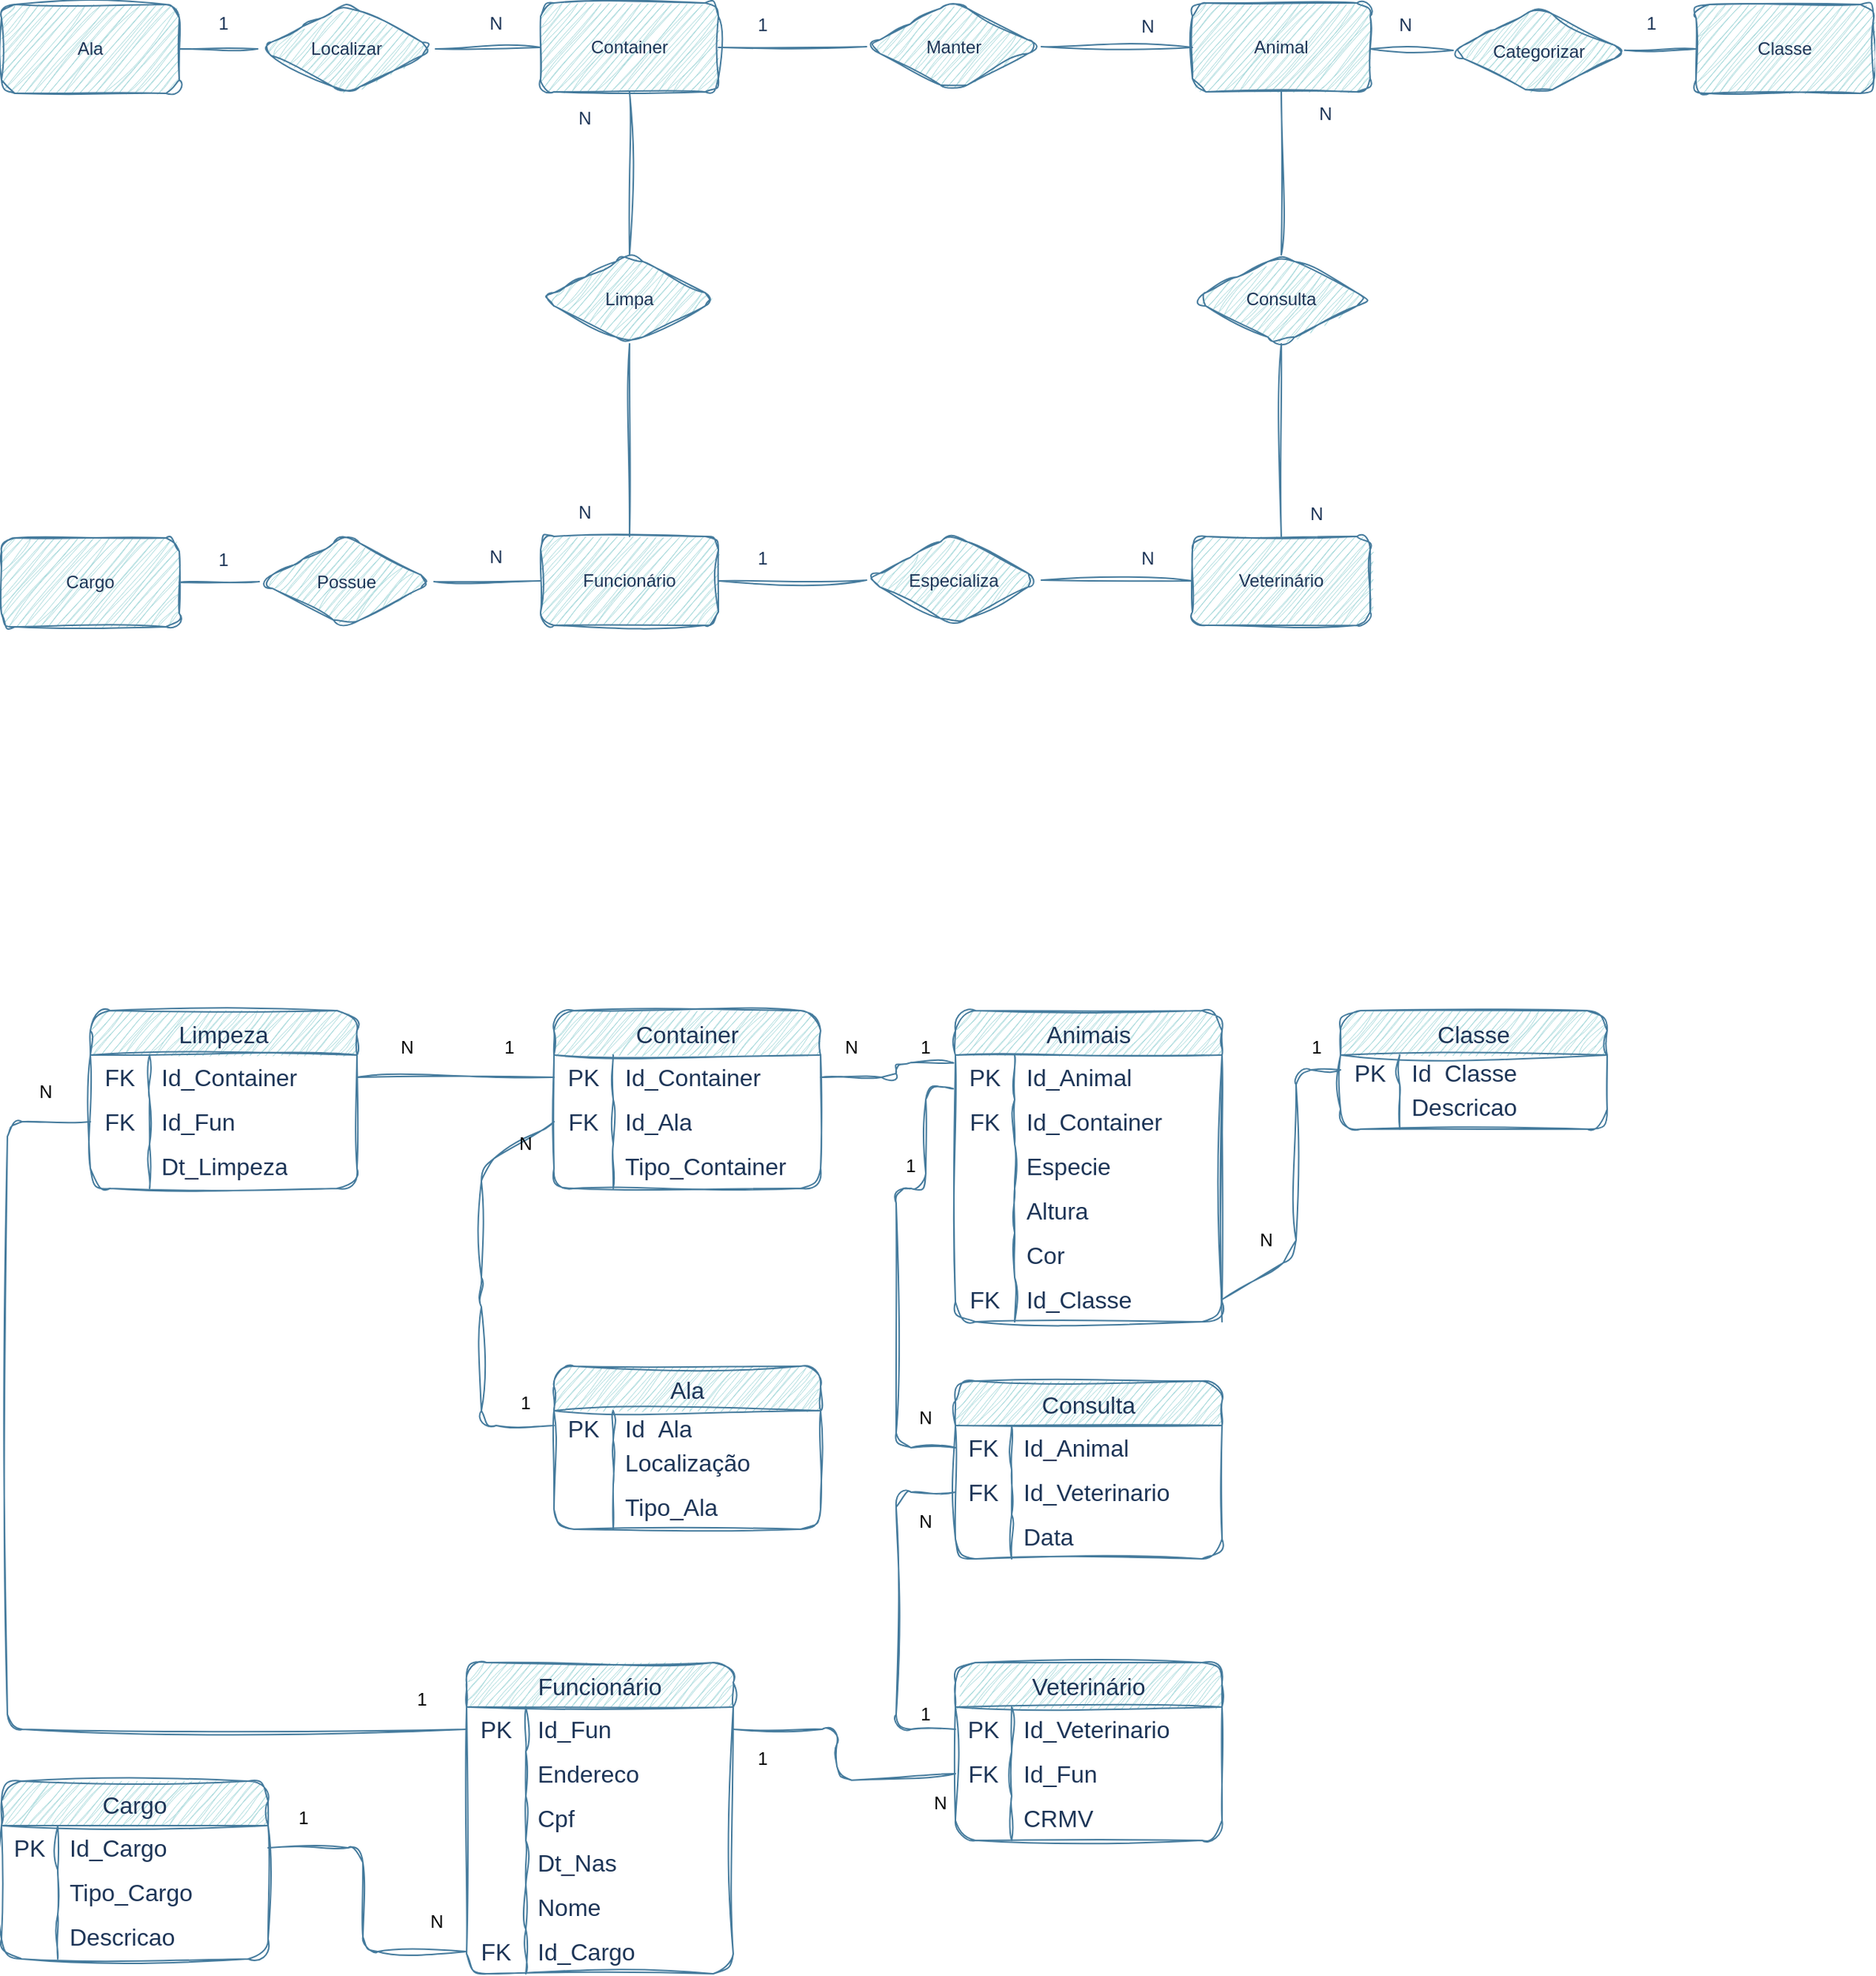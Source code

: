 <mxfile version="22.1.4" type="github">
  <diagram id="C5RBs43oDa-KdzZeNtuy" name="Page-1">
    <mxGraphModel dx="2555" dy="2386" grid="1" gridSize="10" guides="1" tooltips="1" connect="1" arrows="1" fold="1" page="1" pageScale="1" pageWidth="1169" pageHeight="827" background="#FFFFFF" math="0" shadow="0">
      <root>
        <mxCell id="WIyWlLk6GJQsqaUBKTNV-0" />
        <mxCell id="WIyWlLk6GJQsqaUBKTNV-1" parent="WIyWlLk6GJQsqaUBKTNV-0" />
        <mxCell id="AoaK_2IaSsDuwdZKF_Ht-1" value="Classe" style="rounded=1;whiteSpace=wrap;html=1;sketch=1;curveFitting=1;jiggle=2;labelBackgroundColor=none;fillColor=#A8DADC;strokeColor=#457B9D;fontColor=#1D3557;" parent="WIyWlLk6GJQsqaUBKTNV-1" vertex="1">
          <mxGeometry x="500" y="-919" width="120" height="60" as="geometry" />
        </mxCell>
        <mxCell id="AoaK_2IaSsDuwdZKF_Ht-3" value="" style="endArrow=none;html=1;rounded=1;entryX=0;entryY=0.5;entryDx=0;entryDy=0;sketch=1;curveFitting=1;jiggle=2;labelBackgroundColor=none;strokeColor=#457B9D;fontColor=default;" parent="WIyWlLk6GJQsqaUBKTNV-1" source="AoaK_2IaSsDuwdZKF_Ht-0" target="AoaK_2IaSsDuwdZKF_Ht-1" edge="1">
          <mxGeometry width="50" height="50" relative="1" as="geometry">
            <mxPoint x="478" y="-840" as="sourcePoint" />
            <mxPoint x="548.711" y="-890" as="targetPoint" />
          </mxGeometry>
        </mxCell>
        <mxCell id="AoaK_2IaSsDuwdZKF_Ht-4" value="Animal" style="rounded=1;whiteSpace=wrap;html=1;sketch=1;curveFitting=1;jiggle=2;labelBackgroundColor=none;fillColor=#A8DADC;strokeColor=#457B9D;fontColor=#1D3557;" parent="WIyWlLk6GJQsqaUBKTNV-1" vertex="1">
          <mxGeometry x="160" y="-920" width="120" height="60" as="geometry" />
        </mxCell>
        <mxCell id="AoaK_2IaSsDuwdZKF_Ht-8" value="N" style="text;html=1;strokeColor=none;fillColor=none;align=center;verticalAlign=middle;whiteSpace=wrap;rounded=1;sketch=1;curveFitting=1;jiggle=2;labelBackgroundColor=none;fontColor=#1D3557;" parent="WIyWlLk6GJQsqaUBKTNV-1" vertex="1">
          <mxGeometry x="274" y="-920" width="60" height="30" as="geometry" />
        </mxCell>
        <mxCell id="AoaK_2IaSsDuwdZKF_Ht-9" value="1" style="text;html=1;strokeColor=none;fillColor=none;align=center;verticalAlign=middle;whiteSpace=wrap;rounded=1;sketch=1;curveFitting=1;jiggle=2;labelBackgroundColor=none;fontColor=#1D3557;" parent="WIyWlLk6GJQsqaUBKTNV-1" vertex="1">
          <mxGeometry x="440" y="-921" width="60" height="30" as="geometry" />
        </mxCell>
        <mxCell id="AoaK_2IaSsDuwdZKF_Ht-14" value="Manter" style="rhombus;whiteSpace=wrap;html=1;rounded=1;sketch=1;curveFitting=1;jiggle=2;labelBackgroundColor=none;fillColor=#A8DADC;strokeColor=#457B9D;fontColor=#1D3557;" parent="WIyWlLk6GJQsqaUBKTNV-1" vertex="1">
          <mxGeometry x="-60" y="-921" width="118" height="61" as="geometry" />
        </mxCell>
        <mxCell id="AoaK_2IaSsDuwdZKF_Ht-15" value="Container" style="rounded=1;whiteSpace=wrap;html=1;sketch=1;curveFitting=1;jiggle=2;labelBackgroundColor=none;fillColor=#A8DADC;strokeColor=#457B9D;fontColor=#1D3557;" parent="WIyWlLk6GJQsqaUBKTNV-1" vertex="1">
          <mxGeometry x="-280" y="-920" width="120" height="60" as="geometry" />
        </mxCell>
        <mxCell id="AoaK_2IaSsDuwdZKF_Ht-16" value="" style="endArrow=none;html=1;rounded=1;exitX=1;exitY=0.5;exitDx=0;exitDy=0;entryX=0;entryY=0.5;entryDx=0;entryDy=0;sketch=1;curveFitting=1;jiggle=2;labelBackgroundColor=none;strokeColor=#457B9D;fontColor=default;" parent="WIyWlLk6GJQsqaUBKTNV-1" source="AoaK_2IaSsDuwdZKF_Ht-14" target="AoaK_2IaSsDuwdZKF_Ht-4" edge="1">
          <mxGeometry width="50" height="50" relative="1" as="geometry">
            <mxPoint x="290" y="-880" as="sourcePoint" />
            <mxPoint x="390" y="-880" as="targetPoint" />
          </mxGeometry>
        </mxCell>
        <mxCell id="AoaK_2IaSsDuwdZKF_Ht-17" value="" style="endArrow=none;html=1;rounded=1;exitX=1;exitY=0.5;exitDx=0;exitDy=0;entryX=0;entryY=0.5;entryDx=0;entryDy=0;sketch=1;curveFitting=1;jiggle=2;labelBackgroundColor=none;strokeColor=#457B9D;fontColor=default;" parent="WIyWlLk6GJQsqaUBKTNV-1" source="AoaK_2IaSsDuwdZKF_Ht-15" target="AoaK_2IaSsDuwdZKF_Ht-14" edge="1">
          <mxGeometry width="50" height="50" relative="1" as="geometry">
            <mxPoint x="38" y="-880" as="sourcePoint" />
            <mxPoint x="170" y="-880" as="targetPoint" />
          </mxGeometry>
        </mxCell>
        <mxCell id="AoaK_2IaSsDuwdZKF_Ht-18" value="N" style="text;html=1;strokeColor=none;fillColor=none;align=center;verticalAlign=middle;whiteSpace=wrap;rounded=1;sketch=1;curveFitting=1;jiggle=2;labelBackgroundColor=none;fontColor=#1D3557;" parent="WIyWlLk6GJQsqaUBKTNV-1" vertex="1">
          <mxGeometry x="100" y="-919" width="60" height="30" as="geometry" />
        </mxCell>
        <mxCell id="AoaK_2IaSsDuwdZKF_Ht-19" value="1" style="text;html=1;strokeColor=none;fillColor=none;align=center;verticalAlign=middle;whiteSpace=wrap;rounded=1;sketch=1;curveFitting=1;jiggle=2;labelBackgroundColor=none;fontColor=#1D3557;" parent="WIyWlLk6GJQsqaUBKTNV-1" vertex="1">
          <mxGeometry x="-160" y="-920" width="60" height="30" as="geometry" />
        </mxCell>
        <mxCell id="AoaK_2IaSsDuwdZKF_Ht-26" value="Veterinário" style="rounded=1;whiteSpace=wrap;html=1;sketch=1;curveFitting=1;jiggle=2;labelBackgroundColor=none;fillColor=#A8DADC;strokeColor=#457B9D;fontColor=#1D3557;" parent="WIyWlLk6GJQsqaUBKTNV-1" vertex="1">
          <mxGeometry x="160" y="-560" width="120" height="60" as="geometry" />
        </mxCell>
        <mxCell id="AoaK_2IaSsDuwdZKF_Ht-27" value="Consulta" style="rhombus;whiteSpace=wrap;html=1;rounded=1;sketch=1;curveFitting=1;jiggle=2;labelBackgroundColor=none;fillColor=#A8DADC;strokeColor=#457B9D;fontColor=#1D3557;" parent="WIyWlLk6GJQsqaUBKTNV-1" vertex="1">
          <mxGeometry x="160" y="-750" width="120" height="60" as="geometry" />
        </mxCell>
        <mxCell id="AoaK_2IaSsDuwdZKF_Ht-29" value="" style="endArrow=none;html=1;rounded=1;entryX=0.5;entryY=0;entryDx=0;entryDy=0;exitX=0.5;exitY=1;exitDx=0;exitDy=0;sketch=1;curveFitting=1;jiggle=2;labelBackgroundColor=none;strokeColor=#457B9D;fontColor=default;" parent="WIyWlLk6GJQsqaUBKTNV-1" source="AoaK_2IaSsDuwdZKF_Ht-27" target="AoaK_2IaSsDuwdZKF_Ht-26" edge="1">
          <mxGeometry width="50" height="50" relative="1" as="geometry">
            <mxPoint x="220" y="-680" as="sourcePoint" />
            <mxPoint x="230" y="-781" as="targetPoint" />
          </mxGeometry>
        </mxCell>
        <mxCell id="AoaK_2IaSsDuwdZKF_Ht-30" value="Funcionário" style="rounded=1;whiteSpace=wrap;html=1;sketch=1;curveFitting=1;jiggle=2;labelBackgroundColor=none;fillColor=#A8DADC;strokeColor=#457B9D;fontColor=#1D3557;" parent="WIyWlLk6GJQsqaUBKTNV-1" vertex="1">
          <mxGeometry x="-280" y="-560" width="120" height="60" as="geometry" />
        </mxCell>
        <mxCell id="AoaK_2IaSsDuwdZKF_Ht-35" value="N" style="text;html=1;strokeColor=none;fillColor=none;align=center;verticalAlign=middle;whiteSpace=wrap;rounded=1;sketch=1;curveFitting=1;jiggle=2;labelBackgroundColor=none;fontColor=#1D3557;" parent="WIyWlLk6GJQsqaUBKTNV-1" vertex="1">
          <mxGeometry x="214" y="-590" width="60" height="30" as="geometry" />
        </mxCell>
        <mxCell id="AoaK_2IaSsDuwdZKF_Ht-44" value="Animais" style="shape=table;startSize=30;container=1;collapsible=0;childLayout=tableLayout;fixedRows=1;rowLines=0;fontStyle=0;strokeColor=#457B9D;fontSize=16;rounded=1;sketch=1;curveFitting=1;jiggle=2;labelBackgroundColor=none;fillColor=#A8DADC;fontColor=#1D3557;" parent="WIyWlLk6GJQsqaUBKTNV-1" vertex="1">
          <mxGeometry y="-240" width="180" height="210" as="geometry" />
        </mxCell>
        <mxCell id="AoaK_2IaSsDuwdZKF_Ht-45" value="" style="shape=tableRow;horizontal=0;startSize=0;swimlaneHead=0;swimlaneBody=0;top=0;left=0;bottom=0;right=0;collapsible=0;dropTarget=0;fillColor=none;points=[[0,0.5],[1,0.5]];portConstraint=eastwest;strokeColor=#457B9D;fontSize=16;rounded=1;sketch=1;curveFitting=1;jiggle=2;labelBackgroundColor=none;fontColor=#1D3557;" parent="AoaK_2IaSsDuwdZKF_Ht-44" vertex="1">
          <mxGeometry y="30" width="180" height="30" as="geometry" />
        </mxCell>
        <mxCell id="AoaK_2IaSsDuwdZKF_Ht-46" value="PK" style="shape=partialRectangle;html=1;whiteSpace=wrap;connectable=0;fillColor=none;top=0;left=0;bottom=0;right=0;overflow=hidden;pointerEvents=1;strokeColor=#457B9D;fontSize=16;rounded=1;sketch=1;curveFitting=1;jiggle=2;labelBackgroundColor=none;fontColor=#1D3557;" parent="AoaK_2IaSsDuwdZKF_Ht-45" vertex="1">
          <mxGeometry width="40" height="30" as="geometry">
            <mxRectangle width="40" height="30" as="alternateBounds" />
          </mxGeometry>
        </mxCell>
        <mxCell id="AoaK_2IaSsDuwdZKF_Ht-47" value="Id_Animal" style="shape=partialRectangle;html=1;whiteSpace=wrap;connectable=0;fillColor=none;top=0;left=0;bottom=0;right=0;align=left;spacingLeft=6;overflow=hidden;strokeColor=#457B9D;fontSize=16;rounded=1;sketch=1;curveFitting=1;jiggle=2;labelBackgroundColor=none;fontColor=#1D3557;" parent="AoaK_2IaSsDuwdZKF_Ht-45" vertex="1">
          <mxGeometry x="40" width="140" height="30" as="geometry">
            <mxRectangle width="140" height="30" as="alternateBounds" />
          </mxGeometry>
        </mxCell>
        <mxCell id="AoaK_2IaSsDuwdZKF_Ht-48" value="" style="shape=tableRow;horizontal=0;startSize=0;swimlaneHead=0;swimlaneBody=0;top=0;left=0;bottom=0;right=0;collapsible=0;dropTarget=0;fillColor=none;points=[[0,0.5],[1,0.5]];portConstraint=eastwest;strokeColor=#457B9D;fontSize=16;rounded=1;sketch=1;curveFitting=1;jiggle=2;labelBackgroundColor=none;fontColor=#1D3557;" parent="AoaK_2IaSsDuwdZKF_Ht-44" vertex="1">
          <mxGeometry y="60" width="180" height="30" as="geometry" />
        </mxCell>
        <mxCell id="AoaK_2IaSsDuwdZKF_Ht-49" value="FK" style="shape=partialRectangle;html=1;whiteSpace=wrap;connectable=0;fillColor=none;top=0;left=0;bottom=0;right=0;overflow=hidden;strokeColor=#457B9D;fontSize=16;rounded=1;sketch=1;curveFitting=1;jiggle=2;labelBackgroundColor=none;fontColor=#1D3557;" parent="AoaK_2IaSsDuwdZKF_Ht-48" vertex="1">
          <mxGeometry width="40" height="30" as="geometry">
            <mxRectangle width="40" height="30" as="alternateBounds" />
          </mxGeometry>
        </mxCell>
        <mxCell id="AoaK_2IaSsDuwdZKF_Ht-50" value="Id_Container" style="shape=partialRectangle;html=1;whiteSpace=wrap;connectable=0;fillColor=none;top=0;left=0;bottom=0;right=0;align=left;spacingLeft=6;overflow=hidden;strokeColor=#457B9D;fontSize=16;rounded=1;sketch=1;curveFitting=1;jiggle=2;labelBackgroundColor=none;fontColor=#1D3557;" parent="AoaK_2IaSsDuwdZKF_Ht-48" vertex="1">
          <mxGeometry x="40" width="140" height="30" as="geometry">
            <mxRectangle width="140" height="30" as="alternateBounds" />
          </mxGeometry>
        </mxCell>
        <mxCell id="7Vz7DZG2CcOoCCBq3X74-3" value="" style="shape=tableRow;horizontal=0;startSize=0;swimlaneHead=0;swimlaneBody=0;top=0;left=0;bottom=0;right=0;collapsible=0;dropTarget=0;fillColor=none;points=[[0,0.5],[1,0.5]];portConstraint=eastwest;strokeColor=#457B9D;fontSize=16;rounded=1;sketch=1;curveFitting=1;jiggle=2;labelBackgroundColor=none;fontColor=#1D3557;" vertex="1" parent="AoaK_2IaSsDuwdZKF_Ht-44">
          <mxGeometry y="90" width="180" height="30" as="geometry" />
        </mxCell>
        <mxCell id="7Vz7DZG2CcOoCCBq3X74-4" value="" style="shape=partialRectangle;html=1;whiteSpace=wrap;connectable=0;fillColor=none;top=0;left=0;bottom=0;right=0;overflow=hidden;strokeColor=#457B9D;fontSize=16;rounded=1;sketch=1;curveFitting=1;jiggle=2;labelBackgroundColor=none;fontColor=#1D3557;" vertex="1" parent="7Vz7DZG2CcOoCCBq3X74-3">
          <mxGeometry width="40" height="30" as="geometry">
            <mxRectangle width="40" height="30" as="alternateBounds" />
          </mxGeometry>
        </mxCell>
        <mxCell id="7Vz7DZG2CcOoCCBq3X74-5" value="Especie" style="shape=partialRectangle;html=1;whiteSpace=wrap;connectable=0;fillColor=none;top=0;left=0;bottom=0;right=0;align=left;spacingLeft=6;overflow=hidden;strokeColor=#457B9D;fontSize=16;rounded=1;sketch=1;curveFitting=1;jiggle=2;labelBackgroundColor=none;fontColor=#1D3557;" vertex="1" parent="7Vz7DZG2CcOoCCBq3X74-3">
          <mxGeometry x="40" width="140" height="30" as="geometry">
            <mxRectangle width="140" height="30" as="alternateBounds" />
          </mxGeometry>
        </mxCell>
        <mxCell id="AoaK_2IaSsDuwdZKF_Ht-51" value="" style="shape=tableRow;horizontal=0;startSize=0;swimlaneHead=0;swimlaneBody=0;top=0;left=0;bottom=0;right=0;collapsible=0;dropTarget=0;fillColor=none;points=[[0,0.5],[1,0.5]];portConstraint=eastwest;strokeColor=#457B9D;fontSize=16;rounded=1;sketch=1;curveFitting=1;jiggle=2;labelBackgroundColor=none;fontColor=#1D3557;" parent="AoaK_2IaSsDuwdZKF_Ht-44" vertex="1">
          <mxGeometry y="120" width="180" height="30" as="geometry" />
        </mxCell>
        <mxCell id="AoaK_2IaSsDuwdZKF_Ht-52" value="" style="shape=partialRectangle;html=1;whiteSpace=wrap;connectable=0;fillColor=none;top=0;left=0;bottom=0;right=0;overflow=hidden;strokeColor=#457B9D;fontSize=16;rounded=1;sketch=1;curveFitting=1;jiggle=2;labelBackgroundColor=none;fontColor=#1D3557;" parent="AoaK_2IaSsDuwdZKF_Ht-51" vertex="1">
          <mxGeometry width="40" height="30" as="geometry">
            <mxRectangle width="40" height="30" as="alternateBounds" />
          </mxGeometry>
        </mxCell>
        <mxCell id="AoaK_2IaSsDuwdZKF_Ht-53" value="Altura" style="shape=partialRectangle;html=1;whiteSpace=wrap;connectable=0;fillColor=none;top=0;left=0;bottom=0;right=0;align=left;spacingLeft=6;overflow=hidden;strokeColor=#457B9D;fontSize=16;rounded=1;sketch=1;curveFitting=1;jiggle=2;labelBackgroundColor=none;fontColor=#1D3557;" parent="AoaK_2IaSsDuwdZKF_Ht-51" vertex="1">
          <mxGeometry x="40" width="140" height="30" as="geometry">
            <mxRectangle width="140" height="30" as="alternateBounds" />
          </mxGeometry>
        </mxCell>
        <mxCell id="AoaK_2IaSsDuwdZKF_Ht-56" value="" style="shape=tableRow;horizontal=0;startSize=0;swimlaneHead=0;swimlaneBody=0;top=0;left=0;bottom=0;right=0;collapsible=0;dropTarget=0;fillColor=none;points=[[0,0.5],[1,0.5]];portConstraint=eastwest;strokeColor=#457B9D;fontSize=16;rounded=1;sketch=1;curveFitting=1;jiggle=2;labelBackgroundColor=none;fontColor=#1D3557;" parent="AoaK_2IaSsDuwdZKF_Ht-44" vertex="1">
          <mxGeometry y="150" width="180" height="30" as="geometry" />
        </mxCell>
        <mxCell id="AoaK_2IaSsDuwdZKF_Ht-57" value="" style="shape=partialRectangle;html=1;whiteSpace=wrap;connectable=0;fillColor=none;top=0;left=0;bottom=0;right=0;overflow=hidden;strokeColor=#457B9D;fontSize=16;rounded=1;sketch=1;curveFitting=1;jiggle=2;labelBackgroundColor=none;fontColor=#1D3557;" parent="AoaK_2IaSsDuwdZKF_Ht-56" vertex="1">
          <mxGeometry width="40" height="30" as="geometry">
            <mxRectangle width="40" height="30" as="alternateBounds" />
          </mxGeometry>
        </mxCell>
        <mxCell id="AoaK_2IaSsDuwdZKF_Ht-58" value="Cor" style="shape=partialRectangle;html=1;whiteSpace=wrap;connectable=0;fillColor=none;top=0;left=0;bottom=0;right=0;align=left;spacingLeft=6;overflow=hidden;strokeColor=#457B9D;fontSize=16;rounded=1;sketch=1;curveFitting=1;jiggle=2;labelBackgroundColor=none;fontColor=#1D3557;" parent="AoaK_2IaSsDuwdZKF_Ht-56" vertex="1">
          <mxGeometry x="40" width="140" height="30" as="geometry">
            <mxRectangle width="140" height="30" as="alternateBounds" />
          </mxGeometry>
        </mxCell>
        <mxCell id="AoaK_2IaSsDuwdZKF_Ht-115" value="" style="shape=tableRow;horizontal=0;startSize=0;swimlaneHead=0;swimlaneBody=0;top=0;left=0;bottom=0;right=0;collapsible=0;dropTarget=0;fillColor=none;points=[[0,0.5],[1,0.5]];portConstraint=eastwest;strokeColor=#457B9D;fontSize=16;rounded=1;sketch=1;curveFitting=1;jiggle=2;labelBackgroundColor=none;fontColor=#1D3557;" parent="AoaK_2IaSsDuwdZKF_Ht-44" vertex="1">
          <mxGeometry y="180" width="180" height="30" as="geometry" />
        </mxCell>
        <mxCell id="AoaK_2IaSsDuwdZKF_Ht-116" value="FK" style="shape=partialRectangle;html=1;whiteSpace=wrap;connectable=0;fillColor=none;top=0;left=0;bottom=0;right=0;overflow=hidden;strokeColor=#457B9D;fontSize=16;rounded=1;sketch=1;curveFitting=1;jiggle=2;labelBackgroundColor=none;fontColor=#1D3557;" parent="AoaK_2IaSsDuwdZKF_Ht-115" vertex="1">
          <mxGeometry width="40" height="30" as="geometry">
            <mxRectangle width="40" height="30" as="alternateBounds" />
          </mxGeometry>
        </mxCell>
        <mxCell id="AoaK_2IaSsDuwdZKF_Ht-117" value="Id_Classe" style="shape=partialRectangle;html=1;whiteSpace=wrap;connectable=0;fillColor=none;top=0;left=0;bottom=0;right=0;align=left;spacingLeft=6;overflow=hidden;strokeColor=#457B9D;fontSize=16;rounded=1;sketch=1;curveFitting=1;jiggle=2;labelBackgroundColor=none;fontColor=#1D3557;" parent="AoaK_2IaSsDuwdZKF_Ht-115" vertex="1">
          <mxGeometry x="40" width="140" height="30" as="geometry">
            <mxRectangle width="140" height="30" as="alternateBounds" />
          </mxGeometry>
        </mxCell>
        <mxCell id="lIdoPf1gGKjcN349rqHI-10" value="" style="shape=waypoint;sketch=1;size=6;pointerEvents=1;points=[];fillColor=#A8DADC;resizable=0;rotatable=0;perimeter=centerPerimeter;snapToPoint=1;fontSize=16;strokeColor=#457B9D;fontColor=#1D3557;startSize=30;fontStyle=0;rounded=1;curveFitting=1;jiggle=2;labelBackgroundColor=none;hachureGap=4;fontFamily=Architects Daughter;fontSource=https%3A%2F%2Ffonts.googleapis.com%2Fcss%3Ffamily%3DArchitects%2BDaughter;" parent="AoaK_2IaSsDuwdZKF_Ht-115" vertex="1">
          <mxGeometry x="180" width="NaN" height="30" as="geometry">
            <mxRectangle width="NaN" height="30" as="alternateBounds" />
          </mxGeometry>
        </mxCell>
        <mxCell id="AoaK_2IaSsDuwdZKF_Ht-59" value="Container" style="shape=table;startSize=30;container=1;collapsible=0;childLayout=tableLayout;fixedRows=1;rowLines=0;fontStyle=0;strokeColor=#457B9D;fontSize=16;rounded=1;sketch=1;curveFitting=1;jiggle=2;labelBackgroundColor=none;fillColor=#A8DADC;fontColor=#1D3557;" parent="WIyWlLk6GJQsqaUBKTNV-1" vertex="1">
          <mxGeometry x="-271" y="-240" width="180" height="120" as="geometry" />
        </mxCell>
        <mxCell id="AoaK_2IaSsDuwdZKF_Ht-60" value="" style="shape=tableRow;horizontal=0;startSize=0;swimlaneHead=0;swimlaneBody=0;top=0;left=0;bottom=0;right=0;collapsible=0;dropTarget=0;fillColor=none;points=[[0,0.5],[1,0.5]];portConstraint=eastwest;strokeColor=#457B9D;fontSize=16;rounded=1;sketch=1;curveFitting=1;jiggle=2;labelBackgroundColor=none;fontColor=#1D3557;" parent="AoaK_2IaSsDuwdZKF_Ht-59" vertex="1">
          <mxGeometry y="30" width="180" height="30" as="geometry" />
        </mxCell>
        <mxCell id="AoaK_2IaSsDuwdZKF_Ht-61" value="PK" style="shape=partialRectangle;html=1;whiteSpace=wrap;connectable=0;fillColor=none;top=0;left=0;bottom=0;right=0;overflow=hidden;pointerEvents=1;strokeColor=#457B9D;fontSize=16;rounded=1;sketch=1;curveFitting=1;jiggle=2;labelBackgroundColor=none;fontColor=#1D3557;" parent="AoaK_2IaSsDuwdZKF_Ht-60" vertex="1">
          <mxGeometry width="40" height="30" as="geometry">
            <mxRectangle width="40" height="30" as="alternateBounds" />
          </mxGeometry>
        </mxCell>
        <mxCell id="AoaK_2IaSsDuwdZKF_Ht-62" value="Id_Container" style="shape=partialRectangle;html=1;whiteSpace=wrap;connectable=0;fillColor=none;top=0;left=0;bottom=0;right=0;align=left;spacingLeft=6;overflow=hidden;strokeColor=#457B9D;fontSize=16;rounded=1;sketch=1;curveFitting=1;jiggle=2;labelBackgroundColor=none;fontColor=#1D3557;" parent="AoaK_2IaSsDuwdZKF_Ht-60" vertex="1">
          <mxGeometry x="40" width="140" height="30" as="geometry">
            <mxRectangle width="140" height="30" as="alternateBounds" />
          </mxGeometry>
        </mxCell>
        <mxCell id="AoaK_2IaSsDuwdZKF_Ht-85" value="" style="shape=tableRow;horizontal=0;startSize=0;swimlaneHead=0;swimlaneBody=0;top=0;left=0;bottom=0;right=0;collapsible=0;dropTarget=0;fillColor=none;points=[[0,0.5],[1,0.5]];portConstraint=eastwest;strokeColor=#457B9D;fontSize=16;rounded=1;sketch=1;curveFitting=1;jiggle=2;labelBackgroundColor=none;fontColor=#1D3557;" parent="AoaK_2IaSsDuwdZKF_Ht-59" vertex="1">
          <mxGeometry y="60" width="180" height="30" as="geometry" />
        </mxCell>
        <mxCell id="AoaK_2IaSsDuwdZKF_Ht-86" value="FK" style="shape=partialRectangle;html=1;whiteSpace=wrap;connectable=0;fillColor=none;top=0;left=0;bottom=0;right=0;overflow=hidden;strokeColor=#457B9D;fontSize=16;rounded=1;sketch=1;curveFitting=1;jiggle=2;labelBackgroundColor=none;fontColor=#1D3557;" parent="AoaK_2IaSsDuwdZKF_Ht-85" vertex="1">
          <mxGeometry width="40" height="30" as="geometry">
            <mxRectangle width="40" height="30" as="alternateBounds" />
          </mxGeometry>
        </mxCell>
        <mxCell id="AoaK_2IaSsDuwdZKF_Ht-87" value="Id_Ala" style="shape=partialRectangle;html=1;whiteSpace=wrap;connectable=0;fillColor=none;top=0;left=0;bottom=0;right=0;align=left;spacingLeft=6;overflow=hidden;strokeColor=#457B9D;fontSize=16;rounded=1;sketch=1;curveFitting=1;jiggle=2;labelBackgroundColor=none;fontColor=#1D3557;" parent="AoaK_2IaSsDuwdZKF_Ht-85" vertex="1">
          <mxGeometry x="40" width="140" height="30" as="geometry">
            <mxRectangle width="140" height="30" as="alternateBounds" />
          </mxGeometry>
        </mxCell>
        <mxCell id="AoaK_2IaSsDuwdZKF_Ht-66" value="" style="shape=tableRow;horizontal=0;startSize=0;swimlaneHead=0;swimlaneBody=0;top=0;left=0;bottom=0;right=0;collapsible=0;dropTarget=0;fillColor=none;points=[[0,0.5],[1,0.5]];portConstraint=eastwest;strokeColor=#457B9D;fontSize=16;rounded=1;sketch=1;curveFitting=1;jiggle=2;labelBackgroundColor=none;fontColor=#1D3557;" parent="AoaK_2IaSsDuwdZKF_Ht-59" vertex="1">
          <mxGeometry y="90" width="180" height="30" as="geometry" />
        </mxCell>
        <mxCell id="AoaK_2IaSsDuwdZKF_Ht-67" value="" style="shape=partialRectangle;html=1;whiteSpace=wrap;connectable=0;fillColor=none;top=0;left=0;bottom=0;right=0;overflow=hidden;strokeColor=#457B9D;fontSize=16;rounded=1;sketch=1;curveFitting=1;jiggle=2;labelBackgroundColor=none;fontColor=#1D3557;" parent="AoaK_2IaSsDuwdZKF_Ht-66" vertex="1">
          <mxGeometry width="40" height="30" as="geometry">
            <mxRectangle width="40" height="30" as="alternateBounds" />
          </mxGeometry>
        </mxCell>
        <mxCell id="AoaK_2IaSsDuwdZKF_Ht-68" value="Tipo_Container" style="shape=partialRectangle;html=1;whiteSpace=wrap;connectable=0;fillColor=none;top=0;left=0;bottom=0;right=0;align=left;spacingLeft=6;overflow=hidden;strokeColor=#457B9D;fontSize=16;rounded=1;sketch=1;curveFitting=1;jiggle=2;labelBackgroundColor=none;fontColor=#1D3557;" parent="AoaK_2IaSsDuwdZKF_Ht-66" vertex="1">
          <mxGeometry x="40" width="140" height="30" as="geometry">
            <mxRectangle width="140" height="30" as="alternateBounds" />
          </mxGeometry>
        </mxCell>
        <mxCell id="AoaK_2IaSsDuwdZKF_Ht-75" value="Ala" style="shape=table;startSize=30;container=1;collapsible=0;childLayout=tableLayout;fixedRows=1;rowLines=0;fontStyle=0;strokeColor=#457B9D;fontSize=16;rounded=1;sketch=1;curveFitting=1;jiggle=2;labelBackgroundColor=none;fillColor=#A8DADC;fontColor=#1D3557;" parent="WIyWlLk6GJQsqaUBKTNV-1" vertex="1">
          <mxGeometry x="-271" width="180" height="110" as="geometry" />
        </mxCell>
        <mxCell id="AoaK_2IaSsDuwdZKF_Ht-76" value="" style="shape=tableRow;horizontal=0;startSize=0;swimlaneHead=0;swimlaneBody=0;top=0;left=0;bottom=0;right=0;collapsible=0;dropTarget=0;fillColor=none;points=[[0,0.5],[1,0.5]];portConstraint=eastwest;strokeColor=#457B9D;fontSize=16;rounded=1;sketch=1;curveFitting=1;jiggle=2;labelBackgroundColor=none;fontColor=#1D3557;" parent="AoaK_2IaSsDuwdZKF_Ht-75" vertex="1">
          <mxGeometry y="30" width="180" height="20" as="geometry" />
        </mxCell>
        <mxCell id="AoaK_2IaSsDuwdZKF_Ht-77" value="PK" style="shape=partialRectangle;html=1;whiteSpace=wrap;connectable=0;fillColor=none;top=0;left=0;bottom=0;right=0;overflow=hidden;pointerEvents=1;strokeColor=#457B9D;fontSize=16;rounded=1;sketch=1;curveFitting=1;jiggle=2;labelBackgroundColor=none;fontColor=#1D3557;" parent="AoaK_2IaSsDuwdZKF_Ht-76" vertex="1">
          <mxGeometry width="40" height="20" as="geometry">
            <mxRectangle width="40" height="20" as="alternateBounds" />
          </mxGeometry>
        </mxCell>
        <mxCell id="AoaK_2IaSsDuwdZKF_Ht-78" value="Id_Ala" style="shape=partialRectangle;html=1;whiteSpace=wrap;connectable=0;fillColor=none;top=0;left=0;bottom=0;right=0;align=left;spacingLeft=6;overflow=hidden;strokeColor=#457B9D;fontSize=16;rounded=1;sketch=1;curveFitting=1;jiggle=2;labelBackgroundColor=none;fontColor=#1D3557;" parent="AoaK_2IaSsDuwdZKF_Ht-76" vertex="1">
          <mxGeometry x="40" width="140" height="20" as="geometry">
            <mxRectangle width="140" height="20" as="alternateBounds" />
          </mxGeometry>
        </mxCell>
        <mxCell id="eAjBdiA3N9uaD-qo3Z1P-53" value="" style="shape=tableRow;horizontal=0;startSize=0;swimlaneHead=0;swimlaneBody=0;top=0;left=0;bottom=0;right=0;collapsible=0;dropTarget=0;fillColor=none;points=[[0,0.5],[1,0.5]];portConstraint=eastwest;strokeColor=#457B9D;fontSize=16;rounded=1;sketch=1;curveFitting=1;jiggle=2;labelBackgroundColor=none;fontColor=#1D3557;" parent="AoaK_2IaSsDuwdZKF_Ht-75" vertex="1">
          <mxGeometry y="50" width="180" height="30" as="geometry" />
        </mxCell>
        <mxCell id="eAjBdiA3N9uaD-qo3Z1P-54" value="" style="shape=partialRectangle;html=1;whiteSpace=wrap;connectable=0;fillColor=none;top=0;left=0;bottom=0;right=0;overflow=hidden;strokeColor=#457B9D;fontSize=16;rounded=1;sketch=1;curveFitting=1;jiggle=2;labelBackgroundColor=none;fontColor=#1D3557;" parent="eAjBdiA3N9uaD-qo3Z1P-53" vertex="1">
          <mxGeometry width="40" height="30" as="geometry">
            <mxRectangle width="40" height="30" as="alternateBounds" />
          </mxGeometry>
        </mxCell>
        <mxCell id="eAjBdiA3N9uaD-qo3Z1P-55" value="Localização" style="shape=partialRectangle;html=1;whiteSpace=wrap;connectable=0;fillColor=none;top=0;left=0;bottom=0;right=0;align=left;spacingLeft=6;overflow=hidden;strokeColor=#457B9D;fontSize=16;rounded=1;sketch=1;curveFitting=1;jiggle=2;labelBackgroundColor=none;fontColor=#1D3557;" parent="eAjBdiA3N9uaD-qo3Z1P-53" vertex="1">
          <mxGeometry x="40" width="140" height="30" as="geometry">
            <mxRectangle width="140" height="30" as="alternateBounds" />
          </mxGeometry>
        </mxCell>
        <mxCell id="AoaK_2IaSsDuwdZKF_Ht-79" value="" style="shape=tableRow;horizontal=0;startSize=0;swimlaneHead=0;swimlaneBody=0;top=0;left=0;bottom=0;right=0;collapsible=0;dropTarget=0;fillColor=none;points=[[0,0.5],[1,0.5]];portConstraint=eastwest;strokeColor=#457B9D;fontSize=16;rounded=1;sketch=1;curveFitting=1;jiggle=2;labelBackgroundColor=none;fontColor=#1D3557;" parent="AoaK_2IaSsDuwdZKF_Ht-75" vertex="1">
          <mxGeometry y="80" width="180" height="30" as="geometry" />
        </mxCell>
        <mxCell id="AoaK_2IaSsDuwdZKF_Ht-80" value="" style="shape=partialRectangle;html=1;whiteSpace=wrap;connectable=0;fillColor=none;top=0;left=0;bottom=0;right=0;overflow=hidden;strokeColor=#457B9D;fontSize=16;rounded=1;sketch=1;curveFitting=1;jiggle=2;labelBackgroundColor=none;fontColor=#1D3557;" parent="AoaK_2IaSsDuwdZKF_Ht-79" vertex="1">
          <mxGeometry width="40" height="30" as="geometry">
            <mxRectangle width="40" height="30" as="alternateBounds" />
          </mxGeometry>
        </mxCell>
        <mxCell id="AoaK_2IaSsDuwdZKF_Ht-81" value="Tipo_Ala" style="shape=partialRectangle;html=1;whiteSpace=wrap;connectable=0;fillColor=none;top=0;left=0;bottom=0;right=0;align=left;spacingLeft=6;overflow=hidden;strokeColor=#457B9D;fontSize=16;rounded=1;sketch=1;curveFitting=1;jiggle=2;labelBackgroundColor=none;fontColor=#1D3557;" parent="AoaK_2IaSsDuwdZKF_Ht-79" vertex="1">
          <mxGeometry x="40" width="140" height="30" as="geometry">
            <mxRectangle width="140" height="30" as="alternateBounds" />
          </mxGeometry>
        </mxCell>
        <mxCell id="AoaK_2IaSsDuwdZKF_Ht-88" value="" style="endArrow=none;html=1;rounded=1;exitX=-0.007;exitY=0.177;exitDx=0;exitDy=0;entryX=1;entryY=0.5;entryDx=0;entryDy=0;sketch=1;curveFitting=1;jiggle=2;labelBackgroundColor=none;strokeColor=#457B9D;fontColor=default;exitPerimeter=0;" parent="WIyWlLk6GJQsqaUBKTNV-1" source="AoaK_2IaSsDuwdZKF_Ht-45" target="AoaK_2IaSsDuwdZKF_Ht-60" edge="1">
          <mxGeometry width="50" height="50" relative="1" as="geometry">
            <mxPoint x="-90" y="-360" as="sourcePoint" />
            <mxPoint x="-91" y="-165" as="targetPoint" />
            <Array as="points">
              <mxPoint x="-40" y="-205" />
              <mxPoint x="-40" y="-195" />
            </Array>
          </mxGeometry>
        </mxCell>
        <mxCell id="AoaK_2IaSsDuwdZKF_Ht-89" value="" style="endArrow=none;html=1;rounded=1;exitX=0;exitY=0.5;exitDx=0;exitDy=0;entryX=0;entryY=0.5;entryDx=0;entryDy=0;sketch=1;curveFitting=1;jiggle=2;labelBackgroundColor=none;strokeColor=#457B9D;fontColor=default;" parent="WIyWlLk6GJQsqaUBKTNV-1" source="AoaK_2IaSsDuwdZKF_Ht-85" target="AoaK_2IaSsDuwdZKF_Ht-76" edge="1">
          <mxGeometry width="50" height="50" relative="1" as="geometry">
            <mxPoint x="-290" y="-220" as="sourcePoint" />
            <mxPoint x="-300" y="-40" as="targetPoint" />
            <Array as="points">
              <mxPoint x="-320" y="-135" />
              <mxPoint x="-320" y="-50" />
              <mxPoint x="-320" y="40" />
            </Array>
          </mxGeometry>
        </mxCell>
        <mxCell id="AoaK_2IaSsDuwdZKF_Ht-118" value="Classe" style="shape=table;startSize=30;container=1;collapsible=0;childLayout=tableLayout;fixedRows=1;rowLines=0;fontStyle=0;strokeColor=#457B9D;fontSize=16;rounded=1;sketch=1;curveFitting=1;jiggle=2;labelBackgroundColor=none;fillColor=#A8DADC;fontColor=#1D3557;" parent="WIyWlLk6GJQsqaUBKTNV-1" vertex="1">
          <mxGeometry x="260" y="-240" width="180" height="80" as="geometry" />
        </mxCell>
        <mxCell id="AoaK_2IaSsDuwdZKF_Ht-119" value="" style="shape=tableRow;horizontal=0;startSize=0;swimlaneHead=0;swimlaneBody=0;top=0;left=0;bottom=0;right=0;collapsible=0;dropTarget=0;fillColor=none;points=[[0,0.5],[1,0.5]];portConstraint=eastwest;strokeColor=#457B9D;fontSize=16;rounded=1;sketch=1;curveFitting=1;jiggle=2;labelBackgroundColor=none;fontColor=#1D3557;" parent="AoaK_2IaSsDuwdZKF_Ht-118" vertex="1">
          <mxGeometry y="30" width="180" height="20" as="geometry" />
        </mxCell>
        <mxCell id="AoaK_2IaSsDuwdZKF_Ht-120" value="PK" style="shape=partialRectangle;html=1;whiteSpace=wrap;connectable=0;fillColor=none;top=0;left=0;bottom=0;right=0;overflow=hidden;pointerEvents=1;strokeColor=#457B9D;fontSize=16;rounded=1;sketch=1;curveFitting=1;jiggle=2;labelBackgroundColor=none;fontColor=#1D3557;" parent="AoaK_2IaSsDuwdZKF_Ht-119" vertex="1">
          <mxGeometry width="40" height="20" as="geometry">
            <mxRectangle width="40" height="20" as="alternateBounds" />
          </mxGeometry>
        </mxCell>
        <mxCell id="AoaK_2IaSsDuwdZKF_Ht-121" value="Id_Classe" style="shape=partialRectangle;html=1;whiteSpace=wrap;connectable=0;fillColor=none;top=0;left=0;bottom=0;right=0;align=left;spacingLeft=6;overflow=hidden;strokeColor=#457B9D;fontSize=16;rounded=1;sketch=1;curveFitting=1;jiggle=2;labelBackgroundColor=none;fontColor=#1D3557;" parent="AoaK_2IaSsDuwdZKF_Ht-119" vertex="1">
          <mxGeometry x="40" width="140" height="20" as="geometry">
            <mxRectangle width="140" height="20" as="alternateBounds" />
          </mxGeometry>
        </mxCell>
        <mxCell id="lIdoPf1gGKjcN349rqHI-0" value="" style="shape=tableRow;horizontal=0;startSize=0;swimlaneHead=0;swimlaneBody=0;top=0;left=0;bottom=0;right=0;collapsible=0;dropTarget=0;fillColor=none;points=[[0,0.5],[1,0.5]];portConstraint=eastwest;strokeColor=#457B9D;fontSize=16;rounded=1;sketch=1;curveFitting=1;jiggle=2;labelBackgroundColor=none;fontColor=#1D3557;" parent="AoaK_2IaSsDuwdZKF_Ht-118" vertex="1">
          <mxGeometry y="50" width="180" height="30" as="geometry" />
        </mxCell>
        <mxCell id="lIdoPf1gGKjcN349rqHI-1" value="" style="shape=partialRectangle;html=1;whiteSpace=wrap;connectable=0;fillColor=none;top=0;left=0;bottom=0;right=0;overflow=hidden;strokeColor=#457B9D;fontSize=16;rounded=1;sketch=1;curveFitting=1;jiggle=2;labelBackgroundColor=none;fontColor=#1D3557;" parent="lIdoPf1gGKjcN349rqHI-0" vertex="1">
          <mxGeometry width="40" height="30" as="geometry">
            <mxRectangle width="40" height="30" as="alternateBounds" />
          </mxGeometry>
        </mxCell>
        <mxCell id="lIdoPf1gGKjcN349rqHI-2" value="Descricao" style="shape=partialRectangle;html=1;whiteSpace=wrap;connectable=0;fillColor=none;top=0;left=0;bottom=0;right=0;align=left;spacingLeft=6;overflow=hidden;strokeColor=#457B9D;fontSize=16;rounded=1;sketch=1;curveFitting=1;jiggle=2;labelBackgroundColor=none;fontColor=#1D3557;" parent="lIdoPf1gGKjcN349rqHI-0" vertex="1">
          <mxGeometry x="40" width="140" height="30" as="geometry">
            <mxRectangle width="140" height="30" as="alternateBounds" />
          </mxGeometry>
        </mxCell>
        <mxCell id="oqTbiJwPYjKJjacwFd0H-3" value="" style="endArrow=none;html=1;rounded=1;exitX=0.5;exitY=1;exitDx=0;exitDy=0;sketch=1;curveFitting=1;jiggle=2;labelBackgroundColor=none;strokeColor=#457B9D;fontColor=default;" parent="WIyWlLk6GJQsqaUBKTNV-1" source="AoaK_2IaSsDuwdZKF_Ht-4" target="AoaK_2IaSsDuwdZKF_Ht-27" edge="1">
          <mxGeometry width="50" height="50" relative="1" as="geometry">
            <mxPoint x="230" y="-721" as="sourcePoint" />
            <mxPoint x="230" y="-661" as="targetPoint" />
          </mxGeometry>
        </mxCell>
        <mxCell id="oqTbiJwPYjKJjacwFd0H-6" value="Especializa" style="rhombus;whiteSpace=wrap;html=1;rounded=1;sketch=1;curveFitting=1;jiggle=2;labelBackgroundColor=none;fillColor=#A8DADC;strokeColor=#457B9D;fontColor=#1D3557;" parent="WIyWlLk6GJQsqaUBKTNV-1" vertex="1">
          <mxGeometry x="-60" y="-561" width="118" height="61" as="geometry" />
        </mxCell>
        <mxCell id="oqTbiJwPYjKJjacwFd0H-7" value="" style="endArrow=none;html=1;rounded=1;exitX=1;exitY=0.5;exitDx=0;exitDy=0;entryX=0;entryY=0.5;entryDx=0;entryDy=0;sketch=1;curveFitting=1;jiggle=2;labelBackgroundColor=none;strokeColor=#457B9D;fontColor=default;" parent="WIyWlLk6GJQsqaUBKTNV-1" source="oqTbiJwPYjKJjacwFd0H-6" target="AoaK_2IaSsDuwdZKF_Ht-26" edge="1">
          <mxGeometry width="50" height="50" relative="1" as="geometry">
            <mxPoint x="68" y="-779" as="sourcePoint" />
            <mxPoint x="170" y="-780" as="targetPoint" />
          </mxGeometry>
        </mxCell>
        <mxCell id="oqTbiJwPYjKJjacwFd0H-8" value="" style="endArrow=none;html=1;rounded=1;exitX=1;exitY=0.5;exitDx=0;exitDy=0;entryX=0;entryY=0.5;entryDx=0;entryDy=0;sketch=1;curveFitting=1;jiggle=2;labelBackgroundColor=none;strokeColor=#457B9D;fontColor=default;" parent="WIyWlLk6GJQsqaUBKTNV-1" source="AoaK_2IaSsDuwdZKF_Ht-30" target="oqTbiJwPYjKJjacwFd0H-6" edge="1">
          <mxGeometry width="50" height="50" relative="1" as="geometry">
            <mxPoint x="68" y="-519" as="sourcePoint" />
            <mxPoint x="170" y="-520" as="targetPoint" />
          </mxGeometry>
        </mxCell>
        <mxCell id="oqTbiJwPYjKJjacwFd0H-9" value="1" style="text;html=1;strokeColor=none;fillColor=none;align=center;verticalAlign=middle;whiteSpace=wrap;rounded=1;sketch=1;curveFitting=1;jiggle=2;labelBackgroundColor=none;fontColor=#1D3557;" parent="WIyWlLk6GJQsqaUBKTNV-1" vertex="1">
          <mxGeometry x="-160" y="-560" width="60" height="30" as="geometry" />
        </mxCell>
        <mxCell id="oqTbiJwPYjKJjacwFd0H-10" value="N" style="text;html=1;strokeColor=none;fillColor=none;align=center;verticalAlign=middle;whiteSpace=wrap;rounded=1;sketch=1;curveFitting=1;jiggle=2;labelBackgroundColor=none;fontColor=#1D3557;" parent="WIyWlLk6GJQsqaUBKTNV-1" vertex="1">
          <mxGeometry x="100" y="-560" width="60" height="30" as="geometry" />
        </mxCell>
        <mxCell id="oqTbiJwPYjKJjacwFd0H-13" value="Limpa" style="rhombus;whiteSpace=wrap;html=1;rounded=1;sketch=1;curveFitting=1;jiggle=2;labelBackgroundColor=none;fillColor=#A8DADC;strokeColor=#457B9D;fontColor=#1D3557;" parent="WIyWlLk6GJQsqaUBKTNV-1" vertex="1">
          <mxGeometry x="-280" y="-750" width="120" height="60" as="geometry" />
        </mxCell>
        <mxCell id="oqTbiJwPYjKJjacwFd0H-15" value="" style="endArrow=none;html=1;rounded=1;entryX=0.5;entryY=0;entryDx=0;entryDy=0;exitX=0.5;exitY=1;exitDx=0;exitDy=0;sketch=1;curveFitting=1;jiggle=2;labelBackgroundColor=none;strokeColor=#457B9D;fontColor=default;" parent="WIyWlLk6GJQsqaUBKTNV-1" source="oqTbiJwPYjKJjacwFd0H-13" target="AoaK_2IaSsDuwdZKF_Ht-30" edge="1">
          <mxGeometry width="50" height="50" relative="1" as="geometry">
            <mxPoint x="230" y="-680" as="sourcePoint" />
            <mxPoint x="230" y="-550" as="targetPoint" />
          </mxGeometry>
        </mxCell>
        <mxCell id="oqTbiJwPYjKJjacwFd0H-16" value="" style="endArrow=none;html=1;rounded=1;entryX=0.5;entryY=0;entryDx=0;entryDy=0;exitX=0.5;exitY=1;exitDx=0;exitDy=0;sketch=1;curveFitting=1;jiggle=2;labelBackgroundColor=none;strokeColor=#457B9D;fontColor=default;" parent="WIyWlLk6GJQsqaUBKTNV-1" source="AoaK_2IaSsDuwdZKF_Ht-15" target="oqTbiJwPYjKJjacwFd0H-13" edge="1">
          <mxGeometry width="50" height="50" relative="1" as="geometry">
            <mxPoint x="-210" y="-680" as="sourcePoint" />
            <mxPoint x="-210" y="-550" as="targetPoint" />
          </mxGeometry>
        </mxCell>
        <mxCell id="oqTbiJwPYjKJjacwFd0H-17" value="Ala" style="rounded=1;whiteSpace=wrap;html=1;sketch=1;curveFitting=1;jiggle=2;labelBackgroundColor=none;fillColor=#A8DADC;strokeColor=#457B9D;fontColor=#1D3557;" parent="WIyWlLk6GJQsqaUBKTNV-1" vertex="1">
          <mxGeometry x="-644" y="-919" width="120" height="60" as="geometry" />
        </mxCell>
        <mxCell id="oqTbiJwPYjKJjacwFd0H-18" value="Localizar" style="rhombus;whiteSpace=wrap;html=1;rounded=1;sketch=1;curveFitting=1;jiggle=2;labelBackgroundColor=none;fillColor=#A8DADC;strokeColor=#457B9D;fontColor=#1D3557;" parent="WIyWlLk6GJQsqaUBKTNV-1" vertex="1">
          <mxGeometry x="-471" y="-919" width="120" height="60" as="geometry" />
        </mxCell>
        <mxCell id="--3IPLWMdfYh0gsDapgk-0" value="Cargo" style="rounded=1;whiteSpace=wrap;html=1;sketch=1;curveFitting=1;jiggle=2;labelBackgroundColor=none;fillColor=#A8DADC;strokeColor=#457B9D;fontColor=#1D3557;" parent="WIyWlLk6GJQsqaUBKTNV-1" vertex="1">
          <mxGeometry x="-644" y="-559" width="120" height="60" as="geometry" />
        </mxCell>
        <mxCell id="--3IPLWMdfYh0gsDapgk-5" value="Possue" style="rhombus;whiteSpace=wrap;html=1;rounded=1;sketch=1;curveFitting=1;jiggle=2;labelBackgroundColor=none;fillColor=#A8DADC;strokeColor=#457B9D;fontColor=#1D3557;" parent="WIyWlLk6GJQsqaUBKTNV-1" vertex="1">
          <mxGeometry x="-470" y="-560" width="118" height="61" as="geometry" />
        </mxCell>
        <mxCell id="--3IPLWMdfYh0gsDapgk-6" value="" style="endArrow=none;html=1;rounded=1;exitX=1;exitY=0.5;exitDx=0;exitDy=0;entryX=0;entryY=0.5;entryDx=0;entryDy=0;sketch=1;curveFitting=1;jiggle=2;labelBackgroundColor=none;strokeColor=#457B9D;fontColor=default;" parent="WIyWlLk6GJQsqaUBKTNV-1" source="--3IPLWMdfYh0gsDapgk-5" target="AoaK_2IaSsDuwdZKF_Ht-30" edge="1">
          <mxGeometry width="50" height="50" relative="1" as="geometry">
            <mxPoint x="-150" y="-520" as="sourcePoint" />
            <mxPoint x="-50" y="-519" as="targetPoint" />
          </mxGeometry>
        </mxCell>
        <mxCell id="--3IPLWMdfYh0gsDapgk-8" value="" style="endArrow=none;html=1;rounded=1;sketch=1;curveFitting=1;jiggle=2;labelBackgroundColor=none;strokeColor=#457B9D;fontColor=default;" parent="WIyWlLk6GJQsqaUBKTNV-1" source="AoaK_2IaSsDuwdZKF_Ht-4" target="AoaK_2IaSsDuwdZKF_Ht-0" edge="1">
          <mxGeometry width="50" height="50" relative="1" as="geometry">
            <mxPoint x="280" y="-890" as="sourcePoint" />
            <mxPoint x="380" y="-890" as="targetPoint" />
          </mxGeometry>
        </mxCell>
        <mxCell id="AoaK_2IaSsDuwdZKF_Ht-0" value="Categorizar" style="rhombus;whiteSpace=wrap;html=1;rounded=1;sketch=1;curveFitting=1;jiggle=2;labelBackgroundColor=none;fillColor=#A8DADC;strokeColor=#457B9D;fontColor=#1D3557;" parent="WIyWlLk6GJQsqaUBKTNV-1" vertex="1">
          <mxGeometry x="334" y="-917" width="120" height="60" as="geometry" />
        </mxCell>
        <mxCell id="--3IPLWMdfYh0gsDapgk-10" value="" style="endArrow=none;html=1;rounded=1;exitX=1;exitY=0.5;exitDx=0;exitDy=0;entryX=0;entryY=0.5;entryDx=0;entryDy=0;sketch=1;curveFitting=1;jiggle=2;labelBackgroundColor=none;strokeColor=#457B9D;fontColor=default;" parent="WIyWlLk6GJQsqaUBKTNV-1" source="oqTbiJwPYjKJjacwFd0H-18" target="AoaK_2IaSsDuwdZKF_Ht-15" edge="1">
          <mxGeometry width="50" height="50" relative="1" as="geometry">
            <mxPoint x="-150" y="-880" as="sourcePoint" />
            <mxPoint x="-10" y="-880" as="targetPoint" />
          </mxGeometry>
        </mxCell>
        <mxCell id="--3IPLWMdfYh0gsDapgk-11" value="" style="endArrow=none;html=1;rounded=1;exitX=1;exitY=0.5;exitDx=0;exitDy=0;entryX=0;entryY=0.5;entryDx=0;entryDy=0;sketch=1;curveFitting=1;jiggle=2;labelBackgroundColor=none;strokeColor=#457B9D;fontColor=default;" parent="WIyWlLk6GJQsqaUBKTNV-1" source="oqTbiJwPYjKJjacwFd0H-17" target="oqTbiJwPYjKJjacwFd0H-18" edge="1">
          <mxGeometry width="50" height="50" relative="1" as="geometry">
            <mxPoint x="-341" y="-879" as="sourcePoint" />
            <mxPoint x="-270" y="-880" as="targetPoint" />
          </mxGeometry>
        </mxCell>
        <mxCell id="--3IPLWMdfYh0gsDapgk-12" value="" style="endArrow=none;html=1;rounded=1;exitX=1;exitY=0.5;exitDx=0;exitDy=0;entryX=0;entryY=0.5;entryDx=0;entryDy=0;sketch=1;curveFitting=1;jiggle=2;labelBackgroundColor=none;strokeColor=#457B9D;fontColor=default;" parent="WIyWlLk6GJQsqaUBKTNV-1" source="--3IPLWMdfYh0gsDapgk-0" target="--3IPLWMdfYh0gsDapgk-5" edge="1">
          <mxGeometry width="50" height="50" relative="1" as="geometry">
            <mxPoint x="-514" y="-879" as="sourcePoint" />
            <mxPoint x="-480" y="-530" as="targetPoint" />
          </mxGeometry>
        </mxCell>
        <mxCell id="--3IPLWMdfYh0gsDapgk-13" value="1" style="text;html=1;strokeColor=none;fillColor=none;align=center;verticalAlign=middle;whiteSpace=wrap;rounded=1;sketch=1;curveFitting=1;jiggle=2;labelBackgroundColor=none;fontColor=#1D3557;" parent="WIyWlLk6GJQsqaUBKTNV-1" vertex="1">
          <mxGeometry x="-524" y="-559" width="60" height="30" as="geometry" />
        </mxCell>
        <mxCell id="--3IPLWMdfYh0gsDapgk-14" value="N" style="text;html=1;strokeColor=none;fillColor=none;align=center;verticalAlign=middle;whiteSpace=wrap;rounded=1;sketch=1;curveFitting=1;jiggle=2;labelBackgroundColor=none;fontColor=#1D3557;" parent="WIyWlLk6GJQsqaUBKTNV-1" vertex="1">
          <mxGeometry x="-340" y="-561" width="60" height="30" as="geometry" />
        </mxCell>
        <mxCell id="--3IPLWMdfYh0gsDapgk-15" value="1" style="text;html=1;strokeColor=none;fillColor=none;align=center;verticalAlign=middle;whiteSpace=wrap;rounded=1;sketch=1;curveFitting=1;jiggle=2;labelBackgroundColor=none;fontColor=#1D3557;" parent="WIyWlLk6GJQsqaUBKTNV-1" vertex="1">
          <mxGeometry x="-524" y="-921" width="60" height="30" as="geometry" />
        </mxCell>
        <mxCell id="--3IPLWMdfYh0gsDapgk-16" value="N" style="text;html=1;strokeColor=none;fillColor=none;align=center;verticalAlign=middle;whiteSpace=wrap;rounded=1;sketch=1;curveFitting=1;jiggle=2;labelBackgroundColor=none;fontColor=#1D3557;" parent="WIyWlLk6GJQsqaUBKTNV-1" vertex="1">
          <mxGeometry x="-340" y="-921" width="60" height="30" as="geometry" />
        </mxCell>
        <mxCell id="--3IPLWMdfYh0gsDapgk-17" value="N" style="text;html=1;strokeColor=none;fillColor=none;align=center;verticalAlign=middle;whiteSpace=wrap;rounded=1;sketch=1;curveFitting=1;jiggle=2;labelBackgroundColor=none;fontColor=#1D3557;" parent="WIyWlLk6GJQsqaUBKTNV-1" vertex="1">
          <mxGeometry x="220" y="-860" width="60" height="30" as="geometry" />
        </mxCell>
        <mxCell id="--3IPLWMdfYh0gsDapgk-18" value="N" style="text;html=1;strokeColor=none;fillColor=none;align=center;verticalAlign=middle;whiteSpace=wrap;rounded=1;sketch=1;curveFitting=1;jiggle=2;labelBackgroundColor=none;fontColor=#1D3557;" parent="WIyWlLk6GJQsqaUBKTNV-1" vertex="1">
          <mxGeometry x="-280" y="-591" width="60" height="30" as="geometry" />
        </mxCell>
        <mxCell id="--3IPLWMdfYh0gsDapgk-19" value="N" style="text;html=1;strokeColor=none;fillColor=none;align=center;verticalAlign=middle;whiteSpace=wrap;rounded=1;sketch=1;curveFitting=1;jiggle=2;labelBackgroundColor=none;fontColor=#1D3557;" parent="WIyWlLk6GJQsqaUBKTNV-1" vertex="1">
          <mxGeometry x="-280" y="-857" width="60" height="30" as="geometry" />
        </mxCell>
        <mxCell id="lIdoPf1gGKjcN349rqHI-3" value="" style="endArrow=none;html=1;rounded=1;exitX=0;exitY=0.5;exitDx=0;exitDy=0;entryX=1;entryY=0.5;entryDx=0;entryDy=0;sketch=1;curveFitting=1;jiggle=2;labelBackgroundColor=none;strokeColor=#457B9D;fontColor=default;" parent="WIyWlLk6GJQsqaUBKTNV-1" source="AoaK_2IaSsDuwdZKF_Ht-119" target="AoaK_2IaSsDuwdZKF_Ht-115" edge="1">
          <mxGeometry width="50" height="50" relative="1" as="geometry">
            <mxPoint x="310" y="-100" as="sourcePoint" />
            <mxPoint x="210" y="-70" as="targetPoint" />
            <Array as="points">
              <mxPoint x="230" y="-200" />
              <mxPoint x="230" y="-75" />
            </Array>
          </mxGeometry>
        </mxCell>
        <mxCell id="lIdoPf1gGKjcN349rqHI-14" value="Limpeza" style="shape=table;startSize=30;container=1;collapsible=0;childLayout=tableLayout;fixedRows=1;rowLines=0;fontStyle=0;strokeColor=#457B9D;fontSize=16;rounded=1;sketch=1;curveFitting=1;jiggle=2;labelBackgroundColor=none;fillColor=#A8DADC;fontColor=#1D3557;" parent="WIyWlLk6GJQsqaUBKTNV-1" vertex="1">
          <mxGeometry x="-584" y="-240" width="180" height="120" as="geometry" />
        </mxCell>
        <mxCell id="lIdoPf1gGKjcN349rqHI-15" value="" style="shape=tableRow;horizontal=0;startSize=0;swimlaneHead=0;swimlaneBody=0;top=0;left=0;bottom=0;right=0;collapsible=0;dropTarget=0;fillColor=none;points=[[0,0.5],[1,0.5]];portConstraint=eastwest;strokeColor=#457B9D;fontSize=16;rounded=1;sketch=1;curveFitting=1;jiggle=2;labelBackgroundColor=none;fontColor=#1D3557;" parent="lIdoPf1gGKjcN349rqHI-14" vertex="1">
          <mxGeometry y="30" width="180" height="30" as="geometry" />
        </mxCell>
        <mxCell id="lIdoPf1gGKjcN349rqHI-16" value="FK" style="shape=partialRectangle;html=1;whiteSpace=wrap;connectable=0;fillColor=none;top=0;left=0;bottom=0;right=0;overflow=hidden;pointerEvents=1;strokeColor=#457B9D;fontSize=16;rounded=1;sketch=1;curveFitting=1;jiggle=2;labelBackgroundColor=none;fontColor=#1D3557;" parent="lIdoPf1gGKjcN349rqHI-15" vertex="1">
          <mxGeometry width="40" height="30" as="geometry">
            <mxRectangle width="40" height="30" as="alternateBounds" />
          </mxGeometry>
        </mxCell>
        <mxCell id="lIdoPf1gGKjcN349rqHI-17" value="Id_Container" style="shape=partialRectangle;html=1;whiteSpace=wrap;connectable=0;fillColor=none;top=0;left=0;bottom=0;right=0;align=left;spacingLeft=6;overflow=hidden;strokeColor=#457B9D;fontSize=16;rounded=1;sketch=1;curveFitting=1;jiggle=2;labelBackgroundColor=none;fontColor=#1D3557;" parent="lIdoPf1gGKjcN349rqHI-15" vertex="1">
          <mxGeometry x="40" width="140" height="30" as="geometry">
            <mxRectangle width="140" height="30" as="alternateBounds" />
          </mxGeometry>
        </mxCell>
        <mxCell id="lIdoPf1gGKjcN349rqHI-18" value="" style="shape=tableRow;horizontal=0;startSize=0;swimlaneHead=0;swimlaneBody=0;top=0;left=0;bottom=0;right=0;collapsible=0;dropTarget=0;fillColor=none;points=[[0,0.5],[1,0.5]];portConstraint=eastwest;strokeColor=#457B9D;fontSize=16;rounded=1;sketch=1;curveFitting=1;jiggle=2;labelBackgroundColor=none;fontColor=#1D3557;" parent="lIdoPf1gGKjcN349rqHI-14" vertex="1">
          <mxGeometry y="60" width="180" height="30" as="geometry" />
        </mxCell>
        <mxCell id="lIdoPf1gGKjcN349rqHI-19" value="FK" style="shape=partialRectangle;html=1;whiteSpace=wrap;connectable=0;fillColor=none;top=0;left=0;bottom=0;right=0;overflow=hidden;strokeColor=#457B9D;fontSize=16;rounded=1;sketch=1;curveFitting=1;jiggle=2;labelBackgroundColor=none;fontColor=#1D3557;" parent="lIdoPf1gGKjcN349rqHI-18" vertex="1">
          <mxGeometry width="40" height="30" as="geometry">
            <mxRectangle width="40" height="30" as="alternateBounds" />
          </mxGeometry>
        </mxCell>
        <mxCell id="lIdoPf1gGKjcN349rqHI-20" value="Id_Fun" style="shape=partialRectangle;html=1;whiteSpace=wrap;connectable=0;fillColor=none;top=0;left=0;bottom=0;right=0;align=left;spacingLeft=6;overflow=hidden;strokeColor=#457B9D;fontSize=16;rounded=1;sketch=1;curveFitting=1;jiggle=2;labelBackgroundColor=none;fontColor=#1D3557;" parent="lIdoPf1gGKjcN349rqHI-18" vertex="1">
          <mxGeometry x="40" width="140" height="30" as="geometry">
            <mxRectangle width="140" height="30" as="alternateBounds" />
          </mxGeometry>
        </mxCell>
        <mxCell id="lIdoPf1gGKjcN349rqHI-24" value="" style="shape=tableRow;horizontal=0;startSize=0;swimlaneHead=0;swimlaneBody=0;top=0;left=0;bottom=0;right=0;collapsible=0;dropTarget=0;fillColor=none;points=[[0,0.5],[1,0.5]];portConstraint=eastwest;strokeColor=#457B9D;fontSize=16;rounded=1;sketch=1;curveFitting=1;jiggle=2;labelBackgroundColor=none;fontColor=#1D3557;" parent="lIdoPf1gGKjcN349rqHI-14" vertex="1">
          <mxGeometry y="90" width="180" height="30" as="geometry" />
        </mxCell>
        <mxCell id="lIdoPf1gGKjcN349rqHI-25" value="" style="shape=partialRectangle;html=1;whiteSpace=wrap;connectable=0;fillColor=none;top=0;left=0;bottom=0;right=0;overflow=hidden;strokeColor=#457B9D;fontSize=16;rounded=1;sketch=1;curveFitting=1;jiggle=2;labelBackgroundColor=none;fontColor=#1D3557;" parent="lIdoPf1gGKjcN349rqHI-24" vertex="1">
          <mxGeometry width="40" height="30" as="geometry">
            <mxRectangle width="40" height="30" as="alternateBounds" />
          </mxGeometry>
        </mxCell>
        <mxCell id="lIdoPf1gGKjcN349rqHI-26" value="Dt_Limpeza" style="shape=partialRectangle;html=1;whiteSpace=wrap;connectable=0;fillColor=none;top=0;left=0;bottom=0;right=0;align=left;spacingLeft=6;overflow=hidden;strokeColor=#457B9D;fontSize=16;rounded=1;sketch=1;curveFitting=1;jiggle=2;labelBackgroundColor=none;fontColor=#1D3557;" parent="lIdoPf1gGKjcN349rqHI-24" vertex="1">
          <mxGeometry x="40" width="140" height="30" as="geometry">
            <mxRectangle width="140" height="30" as="alternateBounds" />
          </mxGeometry>
        </mxCell>
        <mxCell id="lIdoPf1gGKjcN349rqHI-27" value="" style="endArrow=none;html=1;rounded=1;exitX=0;exitY=0.5;exitDx=0;exitDy=0;entryX=1;entryY=0.5;entryDx=0;entryDy=0;sketch=1;curveFitting=1;jiggle=2;labelBackgroundColor=none;strokeColor=#457B9D;fontColor=default;" parent="WIyWlLk6GJQsqaUBKTNV-1" source="AoaK_2IaSsDuwdZKF_Ht-60" target="lIdoPf1gGKjcN349rqHI-15" edge="1">
          <mxGeometry width="50" height="50" relative="1" as="geometry">
            <mxPoint x="19" y="-185" as="sourcePoint" />
            <mxPoint x="-81" y="-155" as="targetPoint" />
            <Array as="points" />
          </mxGeometry>
        </mxCell>
        <mxCell id="lIdoPf1gGKjcN349rqHI-28" value="Funcionário" style="shape=table;startSize=30;container=1;collapsible=0;childLayout=tableLayout;fixedRows=1;rowLines=0;fontStyle=0;strokeColor=#457B9D;fontSize=16;rounded=1;sketch=1;curveFitting=1;jiggle=2;labelBackgroundColor=none;fillColor=#A8DADC;fontColor=#1D3557;" parent="WIyWlLk6GJQsqaUBKTNV-1" vertex="1">
          <mxGeometry x="-330" y="200" width="180" height="210" as="geometry" />
        </mxCell>
        <mxCell id="lIdoPf1gGKjcN349rqHI-29" value="" style="shape=tableRow;horizontal=0;startSize=0;swimlaneHead=0;swimlaneBody=0;top=0;left=0;bottom=0;right=0;collapsible=0;dropTarget=0;fillColor=none;points=[[0,0.5],[1,0.5]];portConstraint=eastwest;strokeColor=#457B9D;fontSize=16;rounded=1;sketch=1;curveFitting=1;jiggle=2;labelBackgroundColor=none;fontColor=#1D3557;" parent="lIdoPf1gGKjcN349rqHI-28" vertex="1">
          <mxGeometry y="30" width="180" height="30" as="geometry" />
        </mxCell>
        <mxCell id="lIdoPf1gGKjcN349rqHI-30" value="PK" style="shape=partialRectangle;html=1;whiteSpace=wrap;connectable=0;fillColor=none;top=0;left=0;bottom=0;right=0;overflow=hidden;pointerEvents=1;strokeColor=#457B9D;fontSize=16;rounded=1;sketch=1;curveFitting=1;jiggle=2;labelBackgroundColor=none;fontColor=#1D3557;" parent="lIdoPf1gGKjcN349rqHI-29" vertex="1">
          <mxGeometry width="40" height="30" as="geometry">
            <mxRectangle width="40" height="30" as="alternateBounds" />
          </mxGeometry>
        </mxCell>
        <mxCell id="lIdoPf1gGKjcN349rqHI-31" value="Id_Fun" style="shape=partialRectangle;html=1;whiteSpace=wrap;connectable=0;fillColor=none;top=0;left=0;bottom=0;right=0;align=left;spacingLeft=6;overflow=hidden;strokeColor=#457B9D;fontSize=16;rounded=1;sketch=1;curveFitting=1;jiggle=2;labelBackgroundColor=none;fontColor=#1D3557;" parent="lIdoPf1gGKjcN349rqHI-29" vertex="1">
          <mxGeometry x="40" width="140" height="30" as="geometry">
            <mxRectangle width="140" height="30" as="alternateBounds" />
          </mxGeometry>
        </mxCell>
        <mxCell id="lIdoPf1gGKjcN349rqHI-32" value="" style="shape=tableRow;horizontal=0;startSize=0;swimlaneHead=0;swimlaneBody=0;top=0;left=0;bottom=0;right=0;collapsible=0;dropTarget=0;fillColor=none;points=[[0,0.5],[1,0.5]];portConstraint=eastwest;strokeColor=#457B9D;fontSize=16;rounded=1;sketch=1;curveFitting=1;jiggle=2;labelBackgroundColor=none;fontColor=#1D3557;" parent="lIdoPf1gGKjcN349rqHI-28" vertex="1">
          <mxGeometry y="60" width="180" height="30" as="geometry" />
        </mxCell>
        <mxCell id="lIdoPf1gGKjcN349rqHI-33" value="" style="shape=partialRectangle;html=1;whiteSpace=wrap;connectable=0;fillColor=none;top=0;left=0;bottom=0;right=0;overflow=hidden;strokeColor=#457B9D;fontSize=16;rounded=1;sketch=1;curveFitting=1;jiggle=2;labelBackgroundColor=none;fontColor=#1D3557;" parent="lIdoPf1gGKjcN349rqHI-32" vertex="1">
          <mxGeometry width="40" height="30" as="geometry">
            <mxRectangle width="40" height="30" as="alternateBounds" />
          </mxGeometry>
        </mxCell>
        <mxCell id="lIdoPf1gGKjcN349rqHI-34" value="Endereco" style="shape=partialRectangle;html=1;whiteSpace=wrap;connectable=0;fillColor=none;top=0;left=0;bottom=0;right=0;align=left;spacingLeft=6;overflow=hidden;strokeColor=#457B9D;fontSize=16;rounded=1;sketch=1;curveFitting=1;jiggle=2;labelBackgroundColor=none;fontColor=#1D3557;" parent="lIdoPf1gGKjcN349rqHI-32" vertex="1">
          <mxGeometry x="40" width="140" height="30" as="geometry">
            <mxRectangle width="140" height="30" as="alternateBounds" />
          </mxGeometry>
        </mxCell>
        <mxCell id="lIdoPf1gGKjcN349rqHI-35" value="" style="shape=tableRow;horizontal=0;startSize=0;swimlaneHead=0;swimlaneBody=0;top=0;left=0;bottom=0;right=0;collapsible=0;dropTarget=0;fillColor=none;points=[[0,0.5],[1,0.5]];portConstraint=eastwest;strokeColor=#457B9D;fontSize=16;rounded=1;sketch=1;curveFitting=1;jiggle=2;labelBackgroundColor=none;fontColor=#1D3557;" parent="lIdoPf1gGKjcN349rqHI-28" vertex="1">
          <mxGeometry y="90" width="180" height="30" as="geometry" />
        </mxCell>
        <mxCell id="lIdoPf1gGKjcN349rqHI-36" value="" style="shape=partialRectangle;html=1;whiteSpace=wrap;connectable=0;fillColor=none;top=0;left=0;bottom=0;right=0;overflow=hidden;strokeColor=#457B9D;fontSize=16;rounded=1;sketch=1;curveFitting=1;jiggle=2;labelBackgroundColor=none;fontColor=#1D3557;" parent="lIdoPf1gGKjcN349rqHI-35" vertex="1">
          <mxGeometry width="40" height="30" as="geometry">
            <mxRectangle width="40" height="30" as="alternateBounds" />
          </mxGeometry>
        </mxCell>
        <mxCell id="lIdoPf1gGKjcN349rqHI-37" value="Cpf" style="shape=partialRectangle;html=1;whiteSpace=wrap;connectable=0;fillColor=none;top=0;left=0;bottom=0;right=0;align=left;spacingLeft=6;overflow=hidden;strokeColor=#457B9D;fontSize=16;rounded=1;sketch=1;curveFitting=1;jiggle=2;labelBackgroundColor=none;fontColor=#1D3557;" parent="lIdoPf1gGKjcN349rqHI-35" vertex="1">
          <mxGeometry x="40" width="140" height="30" as="geometry">
            <mxRectangle width="140" height="30" as="alternateBounds" />
          </mxGeometry>
        </mxCell>
        <mxCell id="lIdoPf1gGKjcN349rqHI-38" value="" style="shape=tableRow;horizontal=0;startSize=0;swimlaneHead=0;swimlaneBody=0;top=0;left=0;bottom=0;right=0;collapsible=0;dropTarget=0;fillColor=none;points=[[0,0.5],[1,0.5]];portConstraint=eastwest;strokeColor=#457B9D;fontSize=16;rounded=1;sketch=1;curveFitting=1;jiggle=2;labelBackgroundColor=none;fontColor=#1D3557;" parent="lIdoPf1gGKjcN349rqHI-28" vertex="1">
          <mxGeometry y="120" width="180" height="30" as="geometry" />
        </mxCell>
        <mxCell id="lIdoPf1gGKjcN349rqHI-39" value="" style="shape=partialRectangle;html=1;whiteSpace=wrap;connectable=0;fillColor=none;top=0;left=0;bottom=0;right=0;overflow=hidden;strokeColor=#457B9D;fontSize=16;rounded=1;sketch=1;curveFitting=1;jiggle=2;labelBackgroundColor=none;fontColor=#1D3557;" parent="lIdoPf1gGKjcN349rqHI-38" vertex="1">
          <mxGeometry width="40" height="30" as="geometry">
            <mxRectangle width="40" height="30" as="alternateBounds" />
          </mxGeometry>
        </mxCell>
        <mxCell id="lIdoPf1gGKjcN349rqHI-40" value="Dt_Nas" style="shape=partialRectangle;html=1;whiteSpace=wrap;connectable=0;fillColor=none;top=0;left=0;bottom=0;right=0;align=left;spacingLeft=6;overflow=hidden;strokeColor=#457B9D;fontSize=16;rounded=1;sketch=1;curveFitting=1;jiggle=2;labelBackgroundColor=none;fontColor=#1D3557;" parent="lIdoPf1gGKjcN349rqHI-38" vertex="1">
          <mxGeometry x="40" width="140" height="30" as="geometry">
            <mxRectangle width="140" height="30" as="alternateBounds" />
          </mxGeometry>
        </mxCell>
        <mxCell id="eAjBdiA3N9uaD-qo3Z1P-17" value="" style="shape=tableRow;horizontal=0;startSize=0;swimlaneHead=0;swimlaneBody=0;top=0;left=0;bottom=0;right=0;collapsible=0;dropTarget=0;fillColor=none;points=[[0,0.5],[1,0.5]];portConstraint=eastwest;strokeColor=#457B9D;fontSize=16;rounded=1;sketch=1;curveFitting=1;jiggle=2;labelBackgroundColor=none;fontColor=#1D3557;" parent="lIdoPf1gGKjcN349rqHI-28" vertex="1">
          <mxGeometry y="150" width="180" height="30" as="geometry" />
        </mxCell>
        <mxCell id="eAjBdiA3N9uaD-qo3Z1P-18" value="" style="shape=partialRectangle;html=1;whiteSpace=wrap;connectable=0;fillColor=none;top=0;left=0;bottom=0;right=0;overflow=hidden;strokeColor=#457B9D;fontSize=16;rounded=1;sketch=1;curveFitting=1;jiggle=2;labelBackgroundColor=none;fontColor=#1D3557;" parent="eAjBdiA3N9uaD-qo3Z1P-17" vertex="1">
          <mxGeometry width="40" height="30" as="geometry">
            <mxRectangle width="40" height="30" as="alternateBounds" />
          </mxGeometry>
        </mxCell>
        <mxCell id="eAjBdiA3N9uaD-qo3Z1P-19" value="Nome" style="shape=partialRectangle;html=1;whiteSpace=wrap;connectable=0;fillColor=none;top=0;left=0;bottom=0;right=0;align=left;spacingLeft=6;overflow=hidden;strokeColor=#457B9D;fontSize=16;rounded=1;sketch=1;curveFitting=1;jiggle=2;labelBackgroundColor=none;fontColor=#1D3557;" parent="eAjBdiA3N9uaD-qo3Z1P-17" vertex="1">
          <mxGeometry x="40" width="140" height="30" as="geometry">
            <mxRectangle width="140" height="30" as="alternateBounds" />
          </mxGeometry>
        </mxCell>
        <mxCell id="eAjBdiA3N9uaD-qo3Z1P-20" value="" style="shape=tableRow;horizontal=0;startSize=0;swimlaneHead=0;swimlaneBody=0;top=0;left=0;bottom=0;right=0;collapsible=0;dropTarget=0;fillColor=none;points=[[0,0.5],[1,0.5]];portConstraint=eastwest;strokeColor=#457B9D;fontSize=16;rounded=1;sketch=1;curveFitting=1;jiggle=2;labelBackgroundColor=none;fontColor=#1D3557;" parent="lIdoPf1gGKjcN349rqHI-28" vertex="1">
          <mxGeometry y="180" width="180" height="30" as="geometry" />
        </mxCell>
        <mxCell id="eAjBdiA3N9uaD-qo3Z1P-21" value="FK" style="shape=partialRectangle;html=1;whiteSpace=wrap;connectable=0;fillColor=none;top=0;left=0;bottom=0;right=0;overflow=hidden;strokeColor=#457B9D;fontSize=16;rounded=1;sketch=1;curveFitting=1;jiggle=2;labelBackgroundColor=none;fontColor=#1D3557;" parent="eAjBdiA3N9uaD-qo3Z1P-20" vertex="1">
          <mxGeometry width="40" height="30" as="geometry">
            <mxRectangle width="40" height="30" as="alternateBounds" />
          </mxGeometry>
        </mxCell>
        <mxCell id="eAjBdiA3N9uaD-qo3Z1P-22" value="Id_Cargo" style="shape=partialRectangle;html=1;whiteSpace=wrap;connectable=0;fillColor=none;top=0;left=0;bottom=0;right=0;align=left;spacingLeft=6;overflow=hidden;strokeColor=#457B9D;fontSize=16;rounded=1;sketch=1;curveFitting=1;jiggle=2;labelBackgroundColor=none;fontColor=#1D3557;" parent="eAjBdiA3N9uaD-qo3Z1P-20" vertex="1">
          <mxGeometry x="40" width="140" height="30" as="geometry">
            <mxRectangle width="140" height="30" as="alternateBounds" />
          </mxGeometry>
        </mxCell>
        <mxCell id="lIdoPf1gGKjcN349rqHI-41" value="" style="endArrow=none;html=1;rounded=1;exitX=0;exitY=0.5;exitDx=0;exitDy=0;entryX=0;entryY=0.5;entryDx=0;entryDy=0;sketch=1;curveFitting=1;jiggle=2;labelBackgroundColor=none;strokeColor=#457B9D;fontColor=default;" parent="WIyWlLk6GJQsqaUBKTNV-1" source="lIdoPf1gGKjcN349rqHI-29" target="lIdoPf1gGKjcN349rqHI-18" edge="1">
          <mxGeometry width="50" height="50" relative="1" as="geometry">
            <mxPoint x="-261" y="-185" as="sourcePoint" />
            <mxPoint x="-394" y="-185" as="targetPoint" />
            <Array as="points">
              <mxPoint x="-640" y="245" />
              <mxPoint x="-640" y="-165" />
            </Array>
          </mxGeometry>
        </mxCell>
        <mxCell id="lIdoPf1gGKjcN349rqHI-42" value="Veterinário" style="shape=table;startSize=30;container=1;collapsible=0;childLayout=tableLayout;fixedRows=1;rowLines=0;fontStyle=0;strokeColor=#457B9D;fontSize=16;rounded=1;sketch=1;curveFitting=1;jiggle=2;labelBackgroundColor=none;fillColor=#A8DADC;fontColor=#1D3557;" parent="WIyWlLk6GJQsqaUBKTNV-1" vertex="1">
          <mxGeometry y="200" width="180" height="120" as="geometry" />
        </mxCell>
        <mxCell id="lIdoPf1gGKjcN349rqHI-43" value="" style="shape=tableRow;horizontal=0;startSize=0;swimlaneHead=0;swimlaneBody=0;top=0;left=0;bottom=0;right=0;collapsible=0;dropTarget=0;fillColor=none;points=[[0,0.5],[1,0.5]];portConstraint=eastwest;strokeColor=#457B9D;fontSize=16;rounded=1;sketch=1;curveFitting=1;jiggle=2;labelBackgroundColor=none;fontColor=#1D3557;" parent="lIdoPf1gGKjcN349rqHI-42" vertex="1">
          <mxGeometry y="30" width="180" height="30" as="geometry" />
        </mxCell>
        <mxCell id="lIdoPf1gGKjcN349rqHI-44" value="PK" style="shape=partialRectangle;html=1;whiteSpace=wrap;connectable=0;fillColor=none;top=0;left=0;bottom=0;right=0;overflow=hidden;pointerEvents=1;strokeColor=#457B9D;fontSize=16;rounded=1;sketch=1;curveFitting=1;jiggle=2;labelBackgroundColor=none;fontColor=#1D3557;" parent="lIdoPf1gGKjcN349rqHI-43" vertex="1">
          <mxGeometry width="38" height="30" as="geometry">
            <mxRectangle width="38" height="30" as="alternateBounds" />
          </mxGeometry>
        </mxCell>
        <mxCell id="lIdoPf1gGKjcN349rqHI-45" value="Id_Veterinario" style="shape=partialRectangle;html=1;whiteSpace=wrap;connectable=0;fillColor=none;top=0;left=0;bottom=0;right=0;align=left;spacingLeft=6;overflow=hidden;strokeColor=#457B9D;fontSize=16;rounded=1;sketch=1;curveFitting=1;jiggle=2;labelBackgroundColor=none;fontColor=#1D3557;" parent="lIdoPf1gGKjcN349rqHI-43" vertex="1">
          <mxGeometry x="38" width="142" height="30" as="geometry">
            <mxRectangle width="142" height="30" as="alternateBounds" />
          </mxGeometry>
        </mxCell>
        <mxCell id="lIdoPf1gGKjcN349rqHI-49" value="" style="shape=tableRow;horizontal=0;startSize=0;swimlaneHead=0;swimlaneBody=0;top=0;left=0;bottom=0;right=0;collapsible=0;dropTarget=0;fillColor=none;points=[[0,0.5],[1,0.5]];portConstraint=eastwest;strokeColor=#457B9D;fontSize=16;rounded=1;sketch=1;curveFitting=1;jiggle=2;labelBackgroundColor=none;fontColor=#1D3557;" parent="lIdoPf1gGKjcN349rqHI-42" vertex="1">
          <mxGeometry y="60" width="180" height="30" as="geometry" />
        </mxCell>
        <mxCell id="lIdoPf1gGKjcN349rqHI-50" value="FK" style="shape=partialRectangle;html=1;whiteSpace=wrap;connectable=0;fillColor=none;top=0;left=0;bottom=0;right=0;overflow=hidden;strokeColor=#457B9D;fontSize=16;rounded=1;sketch=1;curveFitting=1;jiggle=2;labelBackgroundColor=none;fontColor=#1D3557;" parent="lIdoPf1gGKjcN349rqHI-49" vertex="1">
          <mxGeometry width="38" height="30" as="geometry">
            <mxRectangle width="38" height="30" as="alternateBounds" />
          </mxGeometry>
        </mxCell>
        <mxCell id="lIdoPf1gGKjcN349rqHI-51" value="Id_Fun" style="shape=partialRectangle;html=1;whiteSpace=wrap;connectable=0;fillColor=none;top=0;left=0;bottom=0;right=0;align=left;spacingLeft=6;overflow=hidden;strokeColor=#457B9D;fontSize=16;rounded=1;sketch=1;curveFitting=1;jiggle=2;labelBackgroundColor=none;fontColor=#1D3557;" parent="lIdoPf1gGKjcN349rqHI-49" vertex="1">
          <mxGeometry x="38" width="142" height="30" as="geometry">
            <mxRectangle width="142" height="30" as="alternateBounds" />
          </mxGeometry>
        </mxCell>
        <mxCell id="lIdoPf1gGKjcN349rqHI-52" value="" style="shape=tableRow;horizontal=0;startSize=0;swimlaneHead=0;swimlaneBody=0;top=0;left=0;bottom=0;right=0;collapsible=0;dropTarget=0;fillColor=none;points=[[0,0.5],[1,0.5]];portConstraint=eastwest;strokeColor=#457B9D;fontSize=16;rounded=1;sketch=1;curveFitting=1;jiggle=2;labelBackgroundColor=none;fontColor=#1D3557;" parent="lIdoPf1gGKjcN349rqHI-42" vertex="1">
          <mxGeometry y="90" width="180" height="30" as="geometry" />
        </mxCell>
        <mxCell id="lIdoPf1gGKjcN349rqHI-53" value="" style="shape=partialRectangle;html=1;whiteSpace=wrap;connectable=0;fillColor=none;top=0;left=0;bottom=0;right=0;overflow=hidden;strokeColor=#457B9D;fontSize=16;rounded=1;sketch=1;curveFitting=1;jiggle=2;labelBackgroundColor=none;fontColor=#1D3557;" parent="lIdoPf1gGKjcN349rqHI-52" vertex="1">
          <mxGeometry width="38" height="30" as="geometry">
            <mxRectangle width="38" height="30" as="alternateBounds" />
          </mxGeometry>
        </mxCell>
        <mxCell id="lIdoPf1gGKjcN349rqHI-54" value="CRMV" style="shape=partialRectangle;html=1;whiteSpace=wrap;connectable=0;fillColor=none;top=0;left=0;bottom=0;right=0;align=left;spacingLeft=6;overflow=hidden;strokeColor=#457B9D;fontSize=16;rounded=1;sketch=1;curveFitting=1;jiggle=2;labelBackgroundColor=none;fontColor=#1D3557;" parent="lIdoPf1gGKjcN349rqHI-52" vertex="1">
          <mxGeometry x="38" width="142" height="30" as="geometry">
            <mxRectangle width="142" height="30" as="alternateBounds" />
          </mxGeometry>
        </mxCell>
        <mxCell id="eAjBdiA3N9uaD-qo3Z1P-1" value="" style="endArrow=none;html=1;rounded=1;exitX=0;exitY=0.5;exitDx=0;exitDy=0;entryX=1;entryY=0.5;entryDx=0;entryDy=0;sketch=1;curveFitting=1;jiggle=2;labelBackgroundColor=none;strokeColor=#457B9D;fontColor=default;" parent="WIyWlLk6GJQsqaUBKTNV-1" source="lIdoPf1gGKjcN349rqHI-49" target="lIdoPf1gGKjcN349rqHI-29" edge="1">
          <mxGeometry width="50" height="50" relative="1" as="geometry">
            <mxPoint x="-320" y="255" as="sourcePoint" />
            <mxPoint x="-574" y="-155" as="targetPoint" />
            <Array as="points">
              <mxPoint x="-80" y="280" />
              <mxPoint x="-80" y="245" />
            </Array>
          </mxGeometry>
        </mxCell>
        <mxCell id="eAjBdiA3N9uaD-qo3Z1P-2" value="Consulta" style="shape=table;startSize=30;container=1;collapsible=0;childLayout=tableLayout;fixedRows=1;rowLines=0;fontStyle=0;strokeColor=#457B9D;fontSize=16;rounded=1;sketch=1;curveFitting=1;jiggle=2;labelBackgroundColor=none;fillColor=#A8DADC;fontColor=#1D3557;" parent="WIyWlLk6GJQsqaUBKTNV-1" vertex="1">
          <mxGeometry y="10" width="180" height="120" as="geometry" />
        </mxCell>
        <mxCell id="eAjBdiA3N9uaD-qo3Z1P-3" value="" style="shape=tableRow;horizontal=0;startSize=0;swimlaneHead=0;swimlaneBody=0;top=0;left=0;bottom=0;right=0;collapsible=0;dropTarget=0;fillColor=none;points=[[0,0.5],[1,0.5]];portConstraint=eastwest;strokeColor=#457B9D;fontSize=16;rounded=1;sketch=1;curveFitting=1;jiggle=2;labelBackgroundColor=none;fontColor=#1D3557;" parent="eAjBdiA3N9uaD-qo3Z1P-2" vertex="1">
          <mxGeometry y="30" width="180" height="30" as="geometry" />
        </mxCell>
        <mxCell id="eAjBdiA3N9uaD-qo3Z1P-4" value="FK" style="shape=partialRectangle;html=1;whiteSpace=wrap;connectable=0;fillColor=none;top=0;left=0;bottom=0;right=0;overflow=hidden;pointerEvents=1;strokeColor=#457B9D;fontSize=16;rounded=1;sketch=1;curveFitting=1;jiggle=2;labelBackgroundColor=none;fontColor=#1D3557;" parent="eAjBdiA3N9uaD-qo3Z1P-3" vertex="1">
          <mxGeometry width="38" height="30" as="geometry">
            <mxRectangle width="38" height="30" as="alternateBounds" />
          </mxGeometry>
        </mxCell>
        <mxCell id="eAjBdiA3N9uaD-qo3Z1P-5" value="Id_Animal" style="shape=partialRectangle;html=1;whiteSpace=wrap;connectable=0;fillColor=none;top=0;left=0;bottom=0;right=0;align=left;spacingLeft=6;overflow=hidden;strokeColor=#457B9D;fontSize=16;rounded=1;sketch=1;curveFitting=1;jiggle=2;labelBackgroundColor=none;fontColor=#1D3557;" parent="eAjBdiA3N9uaD-qo3Z1P-3" vertex="1">
          <mxGeometry x="38" width="142" height="30" as="geometry">
            <mxRectangle width="142" height="30" as="alternateBounds" />
          </mxGeometry>
        </mxCell>
        <mxCell id="eAjBdiA3N9uaD-qo3Z1P-6" value="" style="shape=tableRow;horizontal=0;startSize=0;swimlaneHead=0;swimlaneBody=0;top=0;left=0;bottom=0;right=0;collapsible=0;dropTarget=0;fillColor=none;points=[[0,0.5],[1,0.5]];portConstraint=eastwest;strokeColor=#457B9D;fontSize=16;rounded=1;sketch=1;curveFitting=1;jiggle=2;labelBackgroundColor=none;fontColor=#1D3557;" parent="eAjBdiA3N9uaD-qo3Z1P-2" vertex="1">
          <mxGeometry y="60" width="180" height="30" as="geometry" />
        </mxCell>
        <mxCell id="eAjBdiA3N9uaD-qo3Z1P-7" value="FK" style="shape=partialRectangle;html=1;whiteSpace=wrap;connectable=0;fillColor=none;top=0;left=0;bottom=0;right=0;overflow=hidden;strokeColor=#457B9D;fontSize=16;rounded=1;sketch=1;curveFitting=1;jiggle=2;labelBackgroundColor=none;fontColor=#1D3557;" parent="eAjBdiA3N9uaD-qo3Z1P-6" vertex="1">
          <mxGeometry width="38" height="30" as="geometry">
            <mxRectangle width="38" height="30" as="alternateBounds" />
          </mxGeometry>
        </mxCell>
        <mxCell id="eAjBdiA3N9uaD-qo3Z1P-8" value="Id_Veterinario" style="shape=partialRectangle;html=1;whiteSpace=wrap;connectable=0;fillColor=none;top=0;left=0;bottom=0;right=0;align=left;spacingLeft=6;overflow=hidden;strokeColor=#457B9D;fontSize=16;rounded=1;sketch=1;curveFitting=1;jiggle=2;labelBackgroundColor=none;fontColor=#1D3557;" parent="eAjBdiA3N9uaD-qo3Z1P-6" vertex="1">
          <mxGeometry x="38" width="142" height="30" as="geometry">
            <mxRectangle width="142" height="30" as="alternateBounds" />
          </mxGeometry>
        </mxCell>
        <mxCell id="eAjBdiA3N9uaD-qo3Z1P-12" value="" style="shape=tableRow;horizontal=0;startSize=0;swimlaneHead=0;swimlaneBody=0;top=0;left=0;bottom=0;right=0;collapsible=0;dropTarget=0;fillColor=none;points=[[0,0.5],[1,0.5]];portConstraint=eastwest;strokeColor=#457B9D;fontSize=16;rounded=1;sketch=1;curveFitting=1;jiggle=2;labelBackgroundColor=none;fontColor=#1D3557;" parent="eAjBdiA3N9uaD-qo3Z1P-2" vertex="1">
          <mxGeometry y="90" width="180" height="30" as="geometry" />
        </mxCell>
        <mxCell id="eAjBdiA3N9uaD-qo3Z1P-13" value="" style="shape=partialRectangle;html=1;whiteSpace=wrap;connectable=0;fillColor=none;top=0;left=0;bottom=0;right=0;overflow=hidden;strokeColor=#457B9D;fontSize=16;rounded=1;sketch=1;curveFitting=1;jiggle=2;labelBackgroundColor=none;fontColor=#1D3557;" parent="eAjBdiA3N9uaD-qo3Z1P-12" vertex="1">
          <mxGeometry width="38" height="30" as="geometry">
            <mxRectangle width="38" height="30" as="alternateBounds" />
          </mxGeometry>
        </mxCell>
        <mxCell id="eAjBdiA3N9uaD-qo3Z1P-14" value="Data" style="shape=partialRectangle;html=1;whiteSpace=wrap;connectable=0;fillColor=none;top=0;left=0;bottom=0;right=0;align=left;spacingLeft=6;overflow=hidden;strokeColor=#457B9D;fontSize=16;rounded=1;sketch=1;curveFitting=1;jiggle=2;labelBackgroundColor=none;fontColor=#1D3557;" parent="eAjBdiA3N9uaD-qo3Z1P-12" vertex="1">
          <mxGeometry x="38" width="142" height="30" as="geometry">
            <mxRectangle width="142" height="30" as="alternateBounds" />
          </mxGeometry>
        </mxCell>
        <mxCell id="eAjBdiA3N9uaD-qo3Z1P-15" value="" style="endArrow=none;html=1;rounded=1;exitX=-0.008;exitY=0.758;exitDx=0;exitDy=0;entryX=0;entryY=0.5;entryDx=0;entryDy=0;sketch=1;curveFitting=1;jiggle=2;labelBackgroundColor=none;strokeColor=#457B9D;fontColor=default;exitPerimeter=0;" parent="WIyWlLk6GJQsqaUBKTNV-1" source="AoaK_2IaSsDuwdZKF_Ht-45" target="eAjBdiA3N9uaD-qo3Z1P-3" edge="1">
          <mxGeometry width="50" height="50" relative="1" as="geometry">
            <mxPoint x="10" y="-185" as="sourcePoint" />
            <mxPoint x="-81" y="-155" as="targetPoint" />
            <Array as="points">
              <mxPoint x="-20" y="-190" />
              <mxPoint x="-20" y="-120" />
              <mxPoint x="-40" y="-120" />
              <mxPoint x="-40" y="55" />
            </Array>
          </mxGeometry>
        </mxCell>
        <mxCell id="eAjBdiA3N9uaD-qo3Z1P-16" value="" style="endArrow=none;html=1;rounded=1;exitX=0;exitY=0.5;exitDx=0;exitDy=0;entryX=0;entryY=0.5;entryDx=0;entryDy=0;sketch=1;curveFitting=1;jiggle=2;labelBackgroundColor=none;strokeColor=#457B9D;fontColor=default;" parent="WIyWlLk6GJQsqaUBKTNV-1" source="eAjBdiA3N9uaD-qo3Z1P-6" target="lIdoPf1gGKjcN349rqHI-43" edge="1">
          <mxGeometry width="50" height="50" relative="1" as="geometry">
            <mxPoint x="10" y="-185" as="sourcePoint" />
            <mxPoint x="10" y="65" as="targetPoint" />
            <Array as="points">
              <mxPoint x="-40" y="85" />
              <mxPoint x="-40" y="245" />
            </Array>
          </mxGeometry>
        </mxCell>
        <mxCell id="eAjBdiA3N9uaD-qo3Z1P-23" value="Cargo" style="shape=table;startSize=30;container=1;collapsible=0;childLayout=tableLayout;fixedRows=1;rowLines=0;fontStyle=0;strokeColor=#457B9D;fontSize=16;rounded=1;sketch=1;curveFitting=1;jiggle=2;labelBackgroundColor=none;fillColor=#A8DADC;fontColor=#1D3557;" parent="WIyWlLk6GJQsqaUBKTNV-1" vertex="1">
          <mxGeometry x="-644" y="280" width="180" height="120" as="geometry" />
        </mxCell>
        <mxCell id="eAjBdiA3N9uaD-qo3Z1P-24" value="" style="shape=tableRow;horizontal=0;startSize=0;swimlaneHead=0;swimlaneBody=0;top=0;left=0;bottom=0;right=0;collapsible=0;dropTarget=0;fillColor=none;points=[[0,0.5],[1,0.5]];portConstraint=eastwest;strokeColor=#457B9D;fontSize=16;rounded=1;sketch=1;curveFitting=1;jiggle=2;labelBackgroundColor=none;fontColor=#1D3557;" parent="eAjBdiA3N9uaD-qo3Z1P-23" vertex="1">
          <mxGeometry y="30" width="180" height="30" as="geometry" />
        </mxCell>
        <mxCell id="eAjBdiA3N9uaD-qo3Z1P-25" value="PK" style="shape=partialRectangle;html=1;whiteSpace=wrap;connectable=0;fillColor=none;top=0;left=0;bottom=0;right=0;overflow=hidden;pointerEvents=1;strokeColor=#457B9D;fontSize=16;rounded=1;sketch=1;curveFitting=1;jiggle=2;labelBackgroundColor=none;fontColor=#1D3557;" parent="eAjBdiA3N9uaD-qo3Z1P-24" vertex="1">
          <mxGeometry width="38" height="30" as="geometry">
            <mxRectangle width="38" height="30" as="alternateBounds" />
          </mxGeometry>
        </mxCell>
        <mxCell id="eAjBdiA3N9uaD-qo3Z1P-26" value="Id_Cargo" style="shape=partialRectangle;html=1;whiteSpace=wrap;connectable=0;fillColor=none;top=0;left=0;bottom=0;right=0;align=left;spacingLeft=6;overflow=hidden;strokeColor=#457B9D;fontSize=16;rounded=1;sketch=1;curveFitting=1;jiggle=2;labelBackgroundColor=none;fontColor=#1D3557;" parent="eAjBdiA3N9uaD-qo3Z1P-24" vertex="1">
          <mxGeometry x="38" width="142" height="30" as="geometry">
            <mxRectangle width="142" height="30" as="alternateBounds" />
          </mxGeometry>
        </mxCell>
        <mxCell id="eAjBdiA3N9uaD-qo3Z1P-27" value="" style="shape=tableRow;horizontal=0;startSize=0;swimlaneHead=0;swimlaneBody=0;top=0;left=0;bottom=0;right=0;collapsible=0;dropTarget=0;fillColor=none;points=[[0,0.5],[1,0.5]];portConstraint=eastwest;strokeColor=#457B9D;fontSize=16;rounded=1;sketch=1;curveFitting=1;jiggle=2;labelBackgroundColor=none;fontColor=#1D3557;" parent="eAjBdiA3N9uaD-qo3Z1P-23" vertex="1">
          <mxGeometry y="60" width="180" height="30" as="geometry" />
        </mxCell>
        <mxCell id="eAjBdiA3N9uaD-qo3Z1P-28" value="" style="shape=partialRectangle;html=1;whiteSpace=wrap;connectable=0;fillColor=none;top=0;left=0;bottom=0;right=0;overflow=hidden;strokeColor=#457B9D;fontSize=16;rounded=1;sketch=1;curveFitting=1;jiggle=2;labelBackgroundColor=none;fontColor=#1D3557;" parent="eAjBdiA3N9uaD-qo3Z1P-27" vertex="1">
          <mxGeometry width="38" height="30" as="geometry">
            <mxRectangle width="38" height="30" as="alternateBounds" />
          </mxGeometry>
        </mxCell>
        <mxCell id="eAjBdiA3N9uaD-qo3Z1P-29" value="Tipo_Cargo" style="shape=partialRectangle;html=1;whiteSpace=wrap;connectable=0;fillColor=none;top=0;left=0;bottom=0;right=0;align=left;spacingLeft=6;overflow=hidden;strokeColor=#457B9D;fontSize=16;rounded=1;sketch=1;curveFitting=1;jiggle=2;labelBackgroundColor=none;fontColor=#1D3557;" parent="eAjBdiA3N9uaD-qo3Z1P-27" vertex="1">
          <mxGeometry x="38" width="142" height="30" as="geometry">
            <mxRectangle width="142" height="30" as="alternateBounds" />
          </mxGeometry>
        </mxCell>
        <mxCell id="eAjBdiA3N9uaD-qo3Z1P-30" value="" style="shape=tableRow;horizontal=0;startSize=0;swimlaneHead=0;swimlaneBody=0;top=0;left=0;bottom=0;right=0;collapsible=0;dropTarget=0;fillColor=none;points=[[0,0.5],[1,0.5]];portConstraint=eastwest;strokeColor=#457B9D;fontSize=16;rounded=1;sketch=1;curveFitting=1;jiggle=2;labelBackgroundColor=none;fontColor=#1D3557;" parent="eAjBdiA3N9uaD-qo3Z1P-23" vertex="1">
          <mxGeometry y="90" width="180" height="30" as="geometry" />
        </mxCell>
        <mxCell id="eAjBdiA3N9uaD-qo3Z1P-31" value="" style="shape=partialRectangle;html=1;whiteSpace=wrap;connectable=0;fillColor=none;top=0;left=0;bottom=0;right=0;overflow=hidden;strokeColor=#457B9D;fontSize=16;rounded=1;sketch=1;curveFitting=1;jiggle=2;labelBackgroundColor=none;fontColor=#1D3557;" parent="eAjBdiA3N9uaD-qo3Z1P-30" vertex="1">
          <mxGeometry width="38" height="30" as="geometry">
            <mxRectangle width="38" height="30" as="alternateBounds" />
          </mxGeometry>
        </mxCell>
        <mxCell id="eAjBdiA3N9uaD-qo3Z1P-32" value="Descricao" style="shape=partialRectangle;html=1;whiteSpace=wrap;connectable=0;fillColor=none;top=0;left=0;bottom=0;right=0;align=left;spacingLeft=6;overflow=hidden;strokeColor=#457B9D;fontSize=16;rounded=1;sketch=1;curveFitting=1;jiggle=2;labelBackgroundColor=none;fontColor=#1D3557;" parent="eAjBdiA3N9uaD-qo3Z1P-30" vertex="1">
          <mxGeometry x="38" width="142" height="30" as="geometry">
            <mxRectangle width="142" height="30" as="alternateBounds" />
          </mxGeometry>
        </mxCell>
        <mxCell id="eAjBdiA3N9uaD-qo3Z1P-33" value="" style="endArrow=none;html=1;rounded=1;exitX=0;exitY=0.5;exitDx=0;exitDy=0;entryX=1;entryY=0.5;entryDx=0;entryDy=0;sketch=1;curveFitting=1;jiggle=2;labelBackgroundColor=none;strokeColor=#457B9D;fontColor=default;" parent="WIyWlLk6GJQsqaUBKTNV-1" source="eAjBdiA3N9uaD-qo3Z1P-20" target="eAjBdiA3N9uaD-qo3Z1P-24" edge="1">
          <mxGeometry width="50" height="50" relative="1" as="geometry">
            <mxPoint x="10" y="285" as="sourcePoint" />
            <mxPoint x="-140" y="255" as="targetPoint" />
            <Array as="points">
              <mxPoint x="-400" y="395" />
              <mxPoint x="-400" y="325" />
            </Array>
          </mxGeometry>
        </mxCell>
        <mxCell id="eAjBdiA3N9uaD-qo3Z1P-34" value="N" style="text;html=1;strokeColor=none;fillColor=none;align=center;verticalAlign=middle;whiteSpace=wrap;rounded=0;" parent="WIyWlLk6GJQsqaUBKTNV-1" vertex="1">
          <mxGeometry x="-400" y="-230" width="60" height="30" as="geometry" />
        </mxCell>
        <mxCell id="eAjBdiA3N9uaD-qo3Z1P-35" value="N" style="text;html=1;strokeColor=none;fillColor=none;align=center;verticalAlign=middle;whiteSpace=wrap;rounded=0;" parent="WIyWlLk6GJQsqaUBKTNV-1" vertex="1">
          <mxGeometry x="-644" y="-200" width="60" height="30" as="geometry" />
        </mxCell>
        <mxCell id="eAjBdiA3N9uaD-qo3Z1P-36" value="1" style="text;html=1;strokeColor=none;fillColor=none;align=center;verticalAlign=middle;whiteSpace=wrap;rounded=0;" parent="WIyWlLk6GJQsqaUBKTNV-1" vertex="1">
          <mxGeometry x="-390" y="210" width="60" height="30" as="geometry" />
        </mxCell>
        <mxCell id="eAjBdiA3N9uaD-qo3Z1P-37" value="1" style="text;html=1;strokeColor=none;fillColor=none;align=center;verticalAlign=middle;whiteSpace=wrap;rounded=0;" parent="WIyWlLk6GJQsqaUBKTNV-1" vertex="1">
          <mxGeometry x="-331" y="-230" width="60" height="30" as="geometry" />
        </mxCell>
        <mxCell id="eAjBdiA3N9uaD-qo3Z1P-38" value="N" style="text;html=1;strokeColor=none;fillColor=none;align=center;verticalAlign=middle;whiteSpace=wrap;rounded=0;" parent="WIyWlLk6GJQsqaUBKTNV-1" vertex="1">
          <mxGeometry x="-100" y="-230" width="60" height="30" as="geometry" />
        </mxCell>
        <mxCell id="eAjBdiA3N9uaD-qo3Z1P-39" value="1" style="text;html=1;strokeColor=none;fillColor=none;align=center;verticalAlign=middle;whiteSpace=wrap;rounded=0;" parent="WIyWlLk6GJQsqaUBKTNV-1" vertex="1">
          <mxGeometry x="-50" y="-230" width="60" height="30" as="geometry" />
        </mxCell>
        <mxCell id="eAjBdiA3N9uaD-qo3Z1P-40" value="N" style="text;html=1;strokeColor=none;fillColor=none;align=center;verticalAlign=middle;whiteSpace=wrap;rounded=0;" parent="WIyWlLk6GJQsqaUBKTNV-1" vertex="1">
          <mxGeometry x="-320" y="-165" width="60" height="30" as="geometry" />
        </mxCell>
        <mxCell id="eAjBdiA3N9uaD-qo3Z1P-41" value="1" style="text;html=1;strokeColor=none;fillColor=none;align=center;verticalAlign=middle;whiteSpace=wrap;rounded=0;" parent="WIyWlLk6GJQsqaUBKTNV-1" vertex="1">
          <mxGeometry x="-320" y="10" width="60" height="30" as="geometry" />
        </mxCell>
        <mxCell id="eAjBdiA3N9uaD-qo3Z1P-42" value="N" style="text;html=1;strokeColor=none;fillColor=none;align=center;verticalAlign=middle;whiteSpace=wrap;rounded=0;" parent="WIyWlLk6GJQsqaUBKTNV-1" vertex="1">
          <mxGeometry x="-50" y="20" width="60" height="30" as="geometry" />
        </mxCell>
        <mxCell id="eAjBdiA3N9uaD-qo3Z1P-43" value="1" style="text;html=1;strokeColor=none;fillColor=none;align=center;verticalAlign=middle;whiteSpace=wrap;rounded=0;" parent="WIyWlLk6GJQsqaUBKTNV-1" vertex="1">
          <mxGeometry x="-60" y="-150" width="60" height="30" as="geometry" />
        </mxCell>
        <mxCell id="eAjBdiA3N9uaD-qo3Z1P-44" value="1" style="text;html=1;strokeColor=none;fillColor=none;align=center;verticalAlign=middle;whiteSpace=wrap;rounded=0;" parent="WIyWlLk6GJQsqaUBKTNV-1" vertex="1">
          <mxGeometry x="-50" y="220" width="60" height="30" as="geometry" />
        </mxCell>
        <mxCell id="eAjBdiA3N9uaD-qo3Z1P-45" value="N" style="text;html=1;strokeColor=none;fillColor=none;align=center;verticalAlign=middle;whiteSpace=wrap;rounded=0;" parent="WIyWlLk6GJQsqaUBKTNV-1" vertex="1">
          <mxGeometry x="-50" y="90" width="60" height="30" as="geometry" />
        </mxCell>
        <mxCell id="eAjBdiA3N9uaD-qo3Z1P-46" value="N" style="text;html=1;strokeColor=none;fillColor=none;align=center;verticalAlign=middle;whiteSpace=wrap;rounded=0;" parent="WIyWlLk6GJQsqaUBKTNV-1" vertex="1">
          <mxGeometry x="180" y="-100" width="60" height="30" as="geometry" />
        </mxCell>
        <mxCell id="eAjBdiA3N9uaD-qo3Z1P-47" value="1" style="text;html=1;strokeColor=none;fillColor=none;align=center;verticalAlign=middle;whiteSpace=wrap;rounded=0;" parent="WIyWlLk6GJQsqaUBKTNV-1" vertex="1">
          <mxGeometry x="214" y="-230" width="60" height="30" as="geometry" />
        </mxCell>
        <mxCell id="eAjBdiA3N9uaD-qo3Z1P-48" value="N" style="text;html=1;strokeColor=none;fillColor=none;align=center;verticalAlign=middle;whiteSpace=wrap;rounded=0;" parent="WIyWlLk6GJQsqaUBKTNV-1" vertex="1">
          <mxGeometry x="-380" y="360" width="60" height="30" as="geometry" />
        </mxCell>
        <mxCell id="eAjBdiA3N9uaD-qo3Z1P-49" value="1" style="text;html=1;strokeColor=none;fillColor=none;align=center;verticalAlign=middle;whiteSpace=wrap;rounded=0;" parent="WIyWlLk6GJQsqaUBKTNV-1" vertex="1">
          <mxGeometry x="-470" y="290" width="60" height="30" as="geometry" />
        </mxCell>
        <mxCell id="eAjBdiA3N9uaD-qo3Z1P-50" value="N" style="text;html=1;strokeColor=none;fillColor=none;align=center;verticalAlign=middle;whiteSpace=wrap;rounded=0;" parent="WIyWlLk6GJQsqaUBKTNV-1" vertex="1">
          <mxGeometry x="-40" y="280" width="60" height="30" as="geometry" />
        </mxCell>
        <mxCell id="eAjBdiA3N9uaD-qo3Z1P-51" value="1" style="text;html=1;strokeColor=none;fillColor=none;align=center;verticalAlign=middle;whiteSpace=wrap;rounded=0;" parent="WIyWlLk6GJQsqaUBKTNV-1" vertex="1">
          <mxGeometry x="-160" y="250" width="60" height="30" as="geometry" />
        </mxCell>
      </root>
    </mxGraphModel>
  </diagram>
</mxfile>
